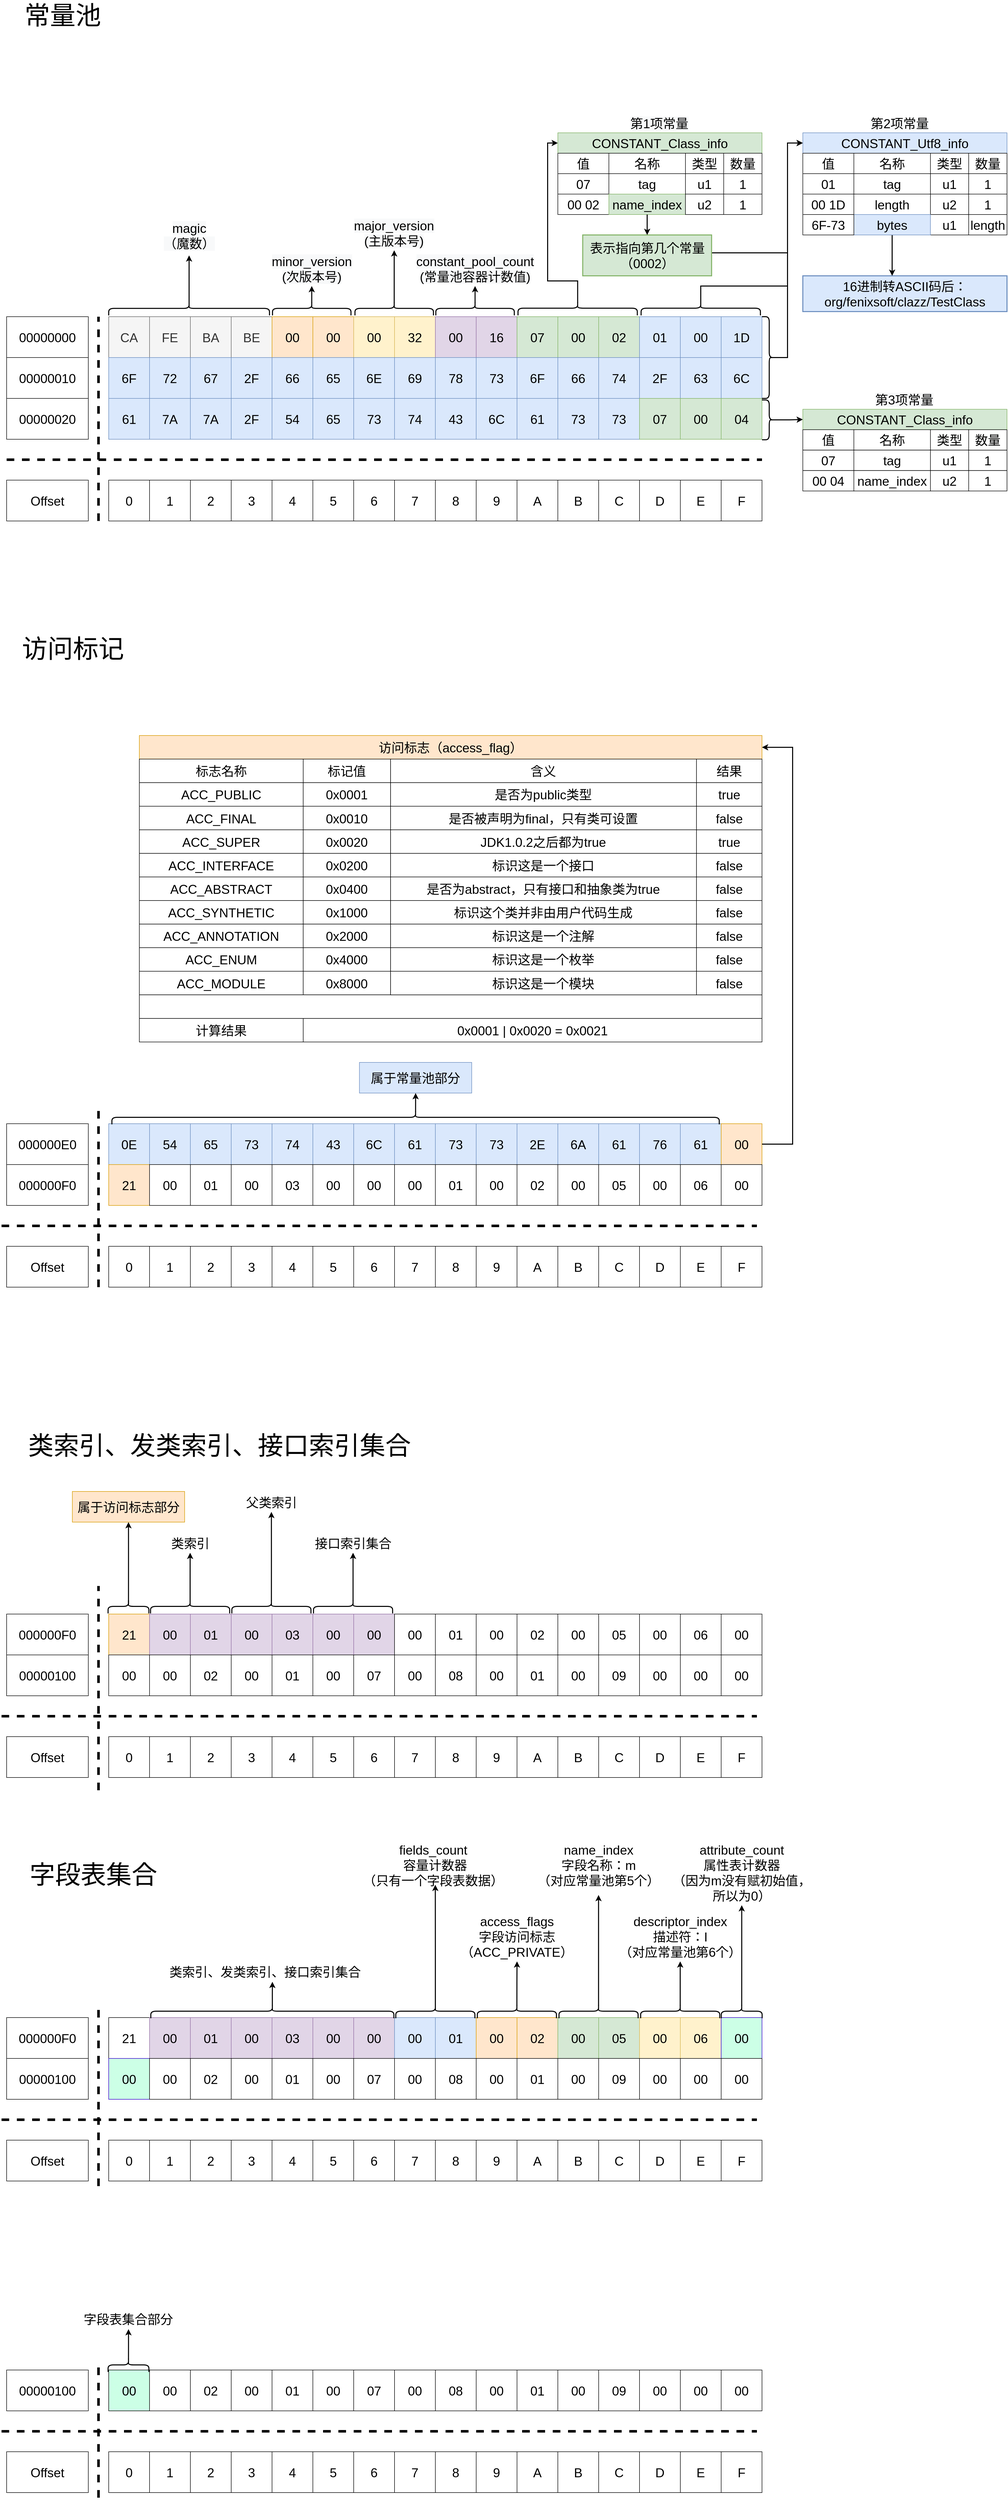 <mxfile version="15.9.4" type="github">
  <diagram id="RAKNBQ7omsVKOhYnc0PZ" name="Page-1">
    <mxGraphModel dx="483" dy="254" grid="1" gridSize="10" guides="1" tooltips="1" connect="1" arrows="1" fold="1" page="1" pageScale="1" pageWidth="1000" pageHeight="1000" math="0" shadow="0">
      <root>
        <mxCell id="0" />
        <mxCell id="1" parent="0" />
        <mxCell id="OlPnQPF0shEglizdXLzO-291" value="" style="group" parent="1" vertex="1" connectable="0">
          <mxGeometry x="30" y="420" width="1960" height="720" as="geometry" />
        </mxCell>
        <mxCell id="xgkoWGdpwm-Y7MraHjju-1" value="CA" style="whiteSpace=wrap;html=1;aspect=fixed;fontSize=25;fillColor=#f5f5f5;fontColor=#333333;strokeColor=#666666;" parent="OlPnQPF0shEglizdXLzO-291" vertex="1">
          <mxGeometry x="200" y="320" width="80" height="80" as="geometry" />
        </mxCell>
        <mxCell id="xgkoWGdpwm-Y7MraHjju-2" value="FE" style="whiteSpace=wrap;html=1;aspect=fixed;fontSize=25;fillColor=#f5f5f5;fontColor=#333333;strokeColor=#666666;" parent="OlPnQPF0shEglizdXLzO-291" vertex="1">
          <mxGeometry x="280" y="320" width="80" height="80" as="geometry" />
        </mxCell>
        <mxCell id="xgkoWGdpwm-Y7MraHjju-3" value="BA" style="whiteSpace=wrap;html=1;aspect=fixed;fontSize=25;fillColor=#f5f5f5;fontColor=#333333;strokeColor=#666666;" parent="OlPnQPF0shEglizdXLzO-291" vertex="1">
          <mxGeometry x="360" y="320" width="80" height="80" as="geometry" />
        </mxCell>
        <mxCell id="xgkoWGdpwm-Y7MraHjju-4" value="BE" style="whiteSpace=wrap;html=1;aspect=fixed;fontSize=25;fillColor=#f5f5f5;fontColor=#333333;strokeColor=#666666;" parent="OlPnQPF0shEglizdXLzO-291" vertex="1">
          <mxGeometry x="440" y="320" width="80" height="80" as="geometry" />
        </mxCell>
        <mxCell id="xgkoWGdpwm-Y7MraHjju-5" value="00" style="whiteSpace=wrap;html=1;aspect=fixed;fontSize=25;fillColor=#ffe6cc;strokeColor=#d79b00;" parent="OlPnQPF0shEglizdXLzO-291" vertex="1">
          <mxGeometry x="520" y="320" width="80" height="80" as="geometry" />
        </mxCell>
        <mxCell id="xgkoWGdpwm-Y7MraHjju-6" value="00" style="whiteSpace=wrap;html=1;aspect=fixed;fontSize=25;fillColor=#ffe6cc;strokeColor=#d79b00;" parent="OlPnQPF0shEglizdXLzO-291" vertex="1">
          <mxGeometry x="600" y="320" width="80" height="80" as="geometry" />
        </mxCell>
        <mxCell id="xgkoWGdpwm-Y7MraHjju-7" value="00" style="whiteSpace=wrap;html=1;aspect=fixed;fontSize=25;fillColor=#fff2cc;strokeColor=#d6b656;" parent="OlPnQPF0shEglizdXLzO-291" vertex="1">
          <mxGeometry x="680" y="320" width="80" height="80" as="geometry" />
        </mxCell>
        <mxCell id="xgkoWGdpwm-Y7MraHjju-8" value="32" style="whiteSpace=wrap;html=1;aspect=fixed;fontSize=25;fillColor=#fff2cc;strokeColor=#d6b656;" parent="OlPnQPF0shEglizdXLzO-291" vertex="1">
          <mxGeometry x="760" y="320" width="80" height="80" as="geometry" />
        </mxCell>
        <mxCell id="xgkoWGdpwm-Y7MraHjju-9" value="00" style="whiteSpace=wrap;html=1;aspect=fixed;fontSize=25;fillColor=#e1d5e7;strokeColor=#9673a6;" parent="OlPnQPF0shEglizdXLzO-291" vertex="1">
          <mxGeometry x="840" y="320" width="80" height="80" as="geometry" />
        </mxCell>
        <mxCell id="xgkoWGdpwm-Y7MraHjju-10" value="16" style="whiteSpace=wrap;html=1;aspect=fixed;fontSize=25;fillColor=#e1d5e7;strokeColor=#9673a6;" parent="OlPnQPF0shEglizdXLzO-291" vertex="1">
          <mxGeometry x="920" y="320" width="80" height="80" as="geometry" />
        </mxCell>
        <mxCell id="xgkoWGdpwm-Y7MraHjju-11" value="07" style="whiteSpace=wrap;html=1;aspect=fixed;fontSize=25;fillColor=#d5e8d4;strokeColor=#82b366;" parent="OlPnQPF0shEglizdXLzO-291" vertex="1">
          <mxGeometry x="1000" y="320" width="80" height="80" as="geometry" />
        </mxCell>
        <mxCell id="xgkoWGdpwm-Y7MraHjju-12" value="00" style="whiteSpace=wrap;html=1;aspect=fixed;fontSize=25;fillColor=#d5e8d4;strokeColor=#82b366;" parent="OlPnQPF0shEglizdXLzO-291" vertex="1">
          <mxGeometry x="1080" y="320" width="80" height="80" as="geometry" />
        </mxCell>
        <mxCell id="xgkoWGdpwm-Y7MraHjju-13" value="6F" style="whiteSpace=wrap;html=1;aspect=fixed;fillColor=#dae8fc;strokeColor=#6c8ebf;fontSize=25;" parent="OlPnQPF0shEglizdXLzO-291" vertex="1">
          <mxGeometry x="200" y="400" width="80" height="80" as="geometry" />
        </mxCell>
        <mxCell id="xgkoWGdpwm-Y7MraHjju-14" value="72" style="whiteSpace=wrap;html=1;aspect=fixed;fillColor=#dae8fc;strokeColor=#6c8ebf;fontSize=25;" parent="OlPnQPF0shEglizdXLzO-291" vertex="1">
          <mxGeometry x="280" y="400" width="80" height="80" as="geometry" />
        </mxCell>
        <mxCell id="xgkoWGdpwm-Y7MraHjju-15" value="67" style="whiteSpace=wrap;html=1;aspect=fixed;fillColor=#dae8fc;strokeColor=#6c8ebf;fontSize=25;" parent="OlPnQPF0shEglizdXLzO-291" vertex="1">
          <mxGeometry x="360" y="400" width="80" height="80" as="geometry" />
        </mxCell>
        <mxCell id="xgkoWGdpwm-Y7MraHjju-16" value="2F" style="whiteSpace=wrap;html=1;aspect=fixed;fillColor=#dae8fc;strokeColor=#6c8ebf;fontSize=25;" parent="OlPnQPF0shEglizdXLzO-291" vertex="1">
          <mxGeometry x="440" y="400" width="80" height="80" as="geometry" />
        </mxCell>
        <mxCell id="xgkoWGdpwm-Y7MraHjju-17" value="66" style="whiteSpace=wrap;html=1;aspect=fixed;fillColor=#dae8fc;strokeColor=#6c8ebf;fontSize=25;" parent="OlPnQPF0shEglizdXLzO-291" vertex="1">
          <mxGeometry x="520" y="400" width="80" height="80" as="geometry" />
        </mxCell>
        <mxCell id="xgkoWGdpwm-Y7MraHjju-18" value="65" style="whiteSpace=wrap;html=1;aspect=fixed;fillColor=#dae8fc;strokeColor=#6c8ebf;fontSize=25;" parent="OlPnQPF0shEglizdXLzO-291" vertex="1">
          <mxGeometry x="600" y="400" width="80" height="80" as="geometry" />
        </mxCell>
        <mxCell id="xgkoWGdpwm-Y7MraHjju-19" value="6E" style="whiteSpace=wrap;html=1;aspect=fixed;fillColor=#dae8fc;strokeColor=#6c8ebf;fontSize=25;" parent="OlPnQPF0shEglizdXLzO-291" vertex="1">
          <mxGeometry x="680" y="400" width="80" height="80" as="geometry" />
        </mxCell>
        <mxCell id="xgkoWGdpwm-Y7MraHjju-20" value="69" style="whiteSpace=wrap;html=1;aspect=fixed;fillColor=#dae8fc;strokeColor=#6c8ebf;fontSize=25;" parent="OlPnQPF0shEglizdXLzO-291" vertex="1">
          <mxGeometry x="760" y="400" width="80" height="80" as="geometry" />
        </mxCell>
        <mxCell id="xgkoWGdpwm-Y7MraHjju-21" value="78" style="whiteSpace=wrap;html=1;aspect=fixed;fillColor=#dae8fc;strokeColor=#6c8ebf;fontSize=25;" parent="OlPnQPF0shEglizdXLzO-291" vertex="1">
          <mxGeometry x="840" y="400" width="80" height="80" as="geometry" />
        </mxCell>
        <mxCell id="xgkoWGdpwm-Y7MraHjju-22" value="73" style="whiteSpace=wrap;html=1;aspect=fixed;fillColor=#dae8fc;strokeColor=#6c8ebf;fontSize=25;" parent="OlPnQPF0shEglizdXLzO-291" vertex="1">
          <mxGeometry x="920" y="400" width="80" height="80" as="geometry" />
        </mxCell>
        <mxCell id="xgkoWGdpwm-Y7MraHjju-23" value="6F" style="whiteSpace=wrap;html=1;aspect=fixed;fillColor=#dae8fc;strokeColor=#6c8ebf;fontSize=25;" parent="OlPnQPF0shEglizdXLzO-291" vertex="1">
          <mxGeometry x="1000" y="400" width="80" height="80" as="geometry" />
        </mxCell>
        <mxCell id="xgkoWGdpwm-Y7MraHjju-24" value="66" style="whiteSpace=wrap;html=1;aspect=fixed;fillColor=#dae8fc;strokeColor=#6c8ebf;fontSize=25;" parent="OlPnQPF0shEglizdXLzO-291" vertex="1">
          <mxGeometry x="1080" y="400" width="80" height="80" as="geometry" />
        </mxCell>
        <mxCell id="xgkoWGdpwm-Y7MraHjju-25" value="61" style="whiteSpace=wrap;html=1;aspect=fixed;fillColor=#dae8fc;strokeColor=#6c8ebf;fontSize=25;" parent="OlPnQPF0shEglizdXLzO-291" vertex="1">
          <mxGeometry x="200" y="480" width="80" height="80" as="geometry" />
        </mxCell>
        <mxCell id="xgkoWGdpwm-Y7MraHjju-26" value="7A" style="whiteSpace=wrap;html=1;aspect=fixed;fillColor=#dae8fc;strokeColor=#6c8ebf;fontSize=25;" parent="OlPnQPF0shEglizdXLzO-291" vertex="1">
          <mxGeometry x="280" y="480" width="80" height="80" as="geometry" />
        </mxCell>
        <mxCell id="xgkoWGdpwm-Y7MraHjju-27" value="7A" style="whiteSpace=wrap;html=1;aspect=fixed;fillColor=#dae8fc;strokeColor=#6c8ebf;fontSize=25;" parent="OlPnQPF0shEglizdXLzO-291" vertex="1">
          <mxGeometry x="360" y="480" width="80" height="80" as="geometry" />
        </mxCell>
        <mxCell id="xgkoWGdpwm-Y7MraHjju-28" value="2F" style="whiteSpace=wrap;html=1;aspect=fixed;fillColor=#dae8fc;strokeColor=#6c8ebf;fontSize=25;" parent="OlPnQPF0shEglizdXLzO-291" vertex="1">
          <mxGeometry x="440" y="480" width="80" height="80" as="geometry" />
        </mxCell>
        <mxCell id="xgkoWGdpwm-Y7MraHjju-29" value="54" style="whiteSpace=wrap;html=1;aspect=fixed;fillColor=#dae8fc;strokeColor=#6c8ebf;fontSize=25;" parent="OlPnQPF0shEglizdXLzO-291" vertex="1">
          <mxGeometry x="520" y="480" width="80" height="80" as="geometry" />
        </mxCell>
        <mxCell id="xgkoWGdpwm-Y7MraHjju-30" value="65" style="whiteSpace=wrap;html=1;aspect=fixed;fillColor=#dae8fc;strokeColor=#6c8ebf;fontSize=25;" parent="OlPnQPF0shEglizdXLzO-291" vertex="1">
          <mxGeometry x="600" y="480" width="80" height="80" as="geometry" />
        </mxCell>
        <mxCell id="xgkoWGdpwm-Y7MraHjju-31" value="73" style="whiteSpace=wrap;html=1;aspect=fixed;fillColor=#dae8fc;strokeColor=#6c8ebf;fontSize=25;" parent="OlPnQPF0shEglizdXLzO-291" vertex="1">
          <mxGeometry x="680" y="480" width="80" height="80" as="geometry" />
        </mxCell>
        <mxCell id="xgkoWGdpwm-Y7MraHjju-32" value="74" style="whiteSpace=wrap;html=1;aspect=fixed;fillColor=#dae8fc;strokeColor=#6c8ebf;fontSize=25;" parent="OlPnQPF0shEglizdXLzO-291" vertex="1">
          <mxGeometry x="760" y="480" width="80" height="80" as="geometry" />
        </mxCell>
        <mxCell id="xgkoWGdpwm-Y7MraHjju-33" value="43" style="whiteSpace=wrap;html=1;aspect=fixed;fillColor=#dae8fc;strokeColor=#6c8ebf;fontSize=25;" parent="OlPnQPF0shEglizdXLzO-291" vertex="1">
          <mxGeometry x="840" y="480" width="80" height="80" as="geometry" />
        </mxCell>
        <mxCell id="xgkoWGdpwm-Y7MraHjju-34" value="6C" style="whiteSpace=wrap;html=1;aspect=fixed;fillColor=#dae8fc;strokeColor=#6c8ebf;fontSize=25;" parent="OlPnQPF0shEglizdXLzO-291" vertex="1">
          <mxGeometry x="920" y="480" width="80" height="80" as="geometry" />
        </mxCell>
        <mxCell id="xgkoWGdpwm-Y7MraHjju-35" value="61" style="whiteSpace=wrap;html=1;aspect=fixed;fillColor=#dae8fc;strokeColor=#6c8ebf;fontSize=25;" parent="OlPnQPF0shEglizdXLzO-291" vertex="1">
          <mxGeometry x="1000" y="480" width="80" height="80" as="geometry" />
        </mxCell>
        <mxCell id="xgkoWGdpwm-Y7MraHjju-36" value="73" style="whiteSpace=wrap;html=1;aspect=fixed;fillColor=#dae8fc;strokeColor=#6c8ebf;fontSize=25;" parent="OlPnQPF0shEglizdXLzO-291" vertex="1">
          <mxGeometry x="1080" y="480" width="80" height="80" as="geometry" />
        </mxCell>
        <mxCell id="xgkoWGdpwm-Y7MraHjju-49" value="02" style="whiteSpace=wrap;html=1;aspect=fixed;fontSize=25;fillColor=#d5e8d4;strokeColor=#82b366;" parent="OlPnQPF0shEglizdXLzO-291" vertex="1">
          <mxGeometry x="1160" y="320" width="80" height="80" as="geometry" />
        </mxCell>
        <mxCell id="xgkoWGdpwm-Y7MraHjju-50" value="01" style="whiteSpace=wrap;html=1;aspect=fixed;fontSize=25;fillColor=#dae8fc;strokeColor=#6c8ebf;" parent="OlPnQPF0shEglizdXLzO-291" vertex="1">
          <mxGeometry x="1240" y="320" width="80" height="80" as="geometry" />
        </mxCell>
        <mxCell id="xgkoWGdpwm-Y7MraHjju-51" value="00" style="whiteSpace=wrap;html=1;aspect=fixed;fontSize=25;fillColor=#dae8fc;strokeColor=#6c8ebf;" parent="OlPnQPF0shEglizdXLzO-291" vertex="1">
          <mxGeometry x="1320" y="320" width="80" height="80" as="geometry" />
        </mxCell>
        <mxCell id="xgkoWGdpwm-Y7MraHjju-52" value="1D" style="whiteSpace=wrap;html=1;aspect=fixed;fontSize=25;fillColor=#dae8fc;strokeColor=#6c8ebf;" parent="OlPnQPF0shEglizdXLzO-291" vertex="1">
          <mxGeometry x="1400" y="320" width="80" height="80" as="geometry" />
        </mxCell>
        <mxCell id="xgkoWGdpwm-Y7MraHjju-53" value="74" style="whiteSpace=wrap;html=1;aspect=fixed;fillColor=#dae8fc;strokeColor=#6c8ebf;fontSize=25;" parent="OlPnQPF0shEglizdXLzO-291" vertex="1">
          <mxGeometry x="1160" y="400" width="80" height="80" as="geometry" />
        </mxCell>
        <mxCell id="xgkoWGdpwm-Y7MraHjju-54" value="2F" style="whiteSpace=wrap;html=1;aspect=fixed;fillColor=#dae8fc;strokeColor=#6c8ebf;fontSize=25;" parent="OlPnQPF0shEglizdXLzO-291" vertex="1">
          <mxGeometry x="1240" y="400" width="80" height="80" as="geometry" />
        </mxCell>
        <mxCell id="xgkoWGdpwm-Y7MraHjju-55" value="63" style="whiteSpace=wrap;html=1;aspect=fixed;fillColor=#dae8fc;strokeColor=#6c8ebf;fontSize=25;" parent="OlPnQPF0shEglizdXLzO-291" vertex="1">
          <mxGeometry x="1320" y="400" width="80" height="80" as="geometry" />
        </mxCell>
        <mxCell id="xgkoWGdpwm-Y7MraHjju-56" value="6C" style="whiteSpace=wrap;html=1;aspect=fixed;fillColor=#dae8fc;strokeColor=#6c8ebf;fontSize=25;" parent="OlPnQPF0shEglizdXLzO-291" vertex="1">
          <mxGeometry x="1400" y="400" width="80" height="80" as="geometry" />
        </mxCell>
        <mxCell id="xgkoWGdpwm-Y7MraHjju-57" value="73" style="whiteSpace=wrap;html=1;aspect=fixed;fillColor=#dae8fc;strokeColor=#6c8ebf;fontSize=25;" parent="OlPnQPF0shEglizdXLzO-291" vertex="1">
          <mxGeometry x="1160" y="480" width="80" height="80" as="geometry" />
        </mxCell>
        <mxCell id="xgkoWGdpwm-Y7MraHjju-58" value="07" style="whiteSpace=wrap;html=1;aspect=fixed;fontSize=25;fillColor=#d5e8d4;strokeColor=#82b366;" parent="OlPnQPF0shEglizdXLzO-291" vertex="1">
          <mxGeometry x="1240" y="480" width="80" height="80" as="geometry" />
        </mxCell>
        <mxCell id="xgkoWGdpwm-Y7MraHjju-59" value="00" style="whiteSpace=wrap;html=1;aspect=fixed;fontSize=25;fillColor=#d5e8d4;strokeColor=#82b366;" parent="OlPnQPF0shEglizdXLzO-291" vertex="1">
          <mxGeometry x="1320" y="480" width="80" height="80" as="geometry" />
        </mxCell>
        <mxCell id="xgkoWGdpwm-Y7MraHjju-60" value="04" style="whiteSpace=wrap;html=1;aspect=fixed;fontSize=25;fillColor=#d5e8d4;strokeColor=#82b366;" parent="OlPnQPF0shEglizdXLzO-291" vertex="1">
          <mxGeometry x="1400" y="480" width="80" height="80" as="geometry" />
        </mxCell>
        <mxCell id="OlPnQPF0shEglizdXLzO-1" value="" style="shape=curlyBracket;whiteSpace=wrap;html=1;rounded=1;flipH=1;rotation=-90;strokeWidth=2;" parent="OlPnQPF0shEglizdXLzO-291" vertex="1">
          <mxGeometry x="343.75" y="146.25" width="27.5" height="315" as="geometry" />
        </mxCell>
        <mxCell id="OlPnQPF0shEglizdXLzO-5" value="" style="shape=curlyBracket;whiteSpace=wrap;html=1;rounded=1;flipH=1;rotation=-90;strokeWidth=2;" parent="OlPnQPF0shEglizdXLzO-291" vertex="1">
          <mxGeometry x="584.06" y="226.88" width="27.5" height="153.75" as="geometry" />
        </mxCell>
        <mxCell id="OlPnQPF0shEglizdXLzO-12" value="&lt;font style=&quot;font-size: 25px&quot;&gt;&lt;span style=&quot;color: rgb(0 , 0 , 0) ; font-family: &amp;#34;helvetica&amp;#34; ; font-style: normal ; font-weight: 400 ; letter-spacing: normal ; text-indent: 0px ; text-transform: none ; word-spacing: 0px ; background-color: rgb(248 , 249 , 250) ; display: inline ; float: none&quot;&gt;minor_version&lt;/span&gt;&lt;br style=&quot;color: rgb(0 , 0 , 0) ; font-family: &amp;#34;helvetica&amp;#34; ; font-style: normal ; font-weight: 400 ; letter-spacing: normal ; text-indent: 0px ; text-transform: none ; word-spacing: 0px ; background-color: rgb(248 , 249 , 250)&quot;&gt;&lt;span style=&quot;color: rgb(0 , 0 , 0) ; font-family: &amp;#34;helvetica&amp;#34; ; font-style: normal ; font-weight: 400 ; letter-spacing: normal ; text-indent: 0px ; text-transform: none ; word-spacing: 0px ; background-color: rgb(248 , 249 , 250) ; display: inline ; float: none&quot;&gt;(次版本号)&lt;/span&gt;&lt;/font&gt;" style="text;whiteSpace=wrap;html=1;fontSize=20;align=center;" parent="OlPnQPF0shEglizdXLzO-291" vertex="1">
          <mxGeometry x="547.81" y="190" width="100" height="70" as="geometry" />
        </mxCell>
        <mxCell id="OlPnQPF0shEglizdXLzO-13" style="edgeStyle=orthogonalEdgeStyle;rounded=0;orthogonalLoop=1;jettySize=auto;html=1;entryX=0.5;entryY=1;entryDx=0;entryDy=0;fontSize=11;strokeWidth=2;exitX=0.1;exitY=0.5;exitDx=0;exitDy=0;exitPerimeter=0;" parent="OlPnQPF0shEglizdXLzO-291" source="OlPnQPF0shEglizdXLzO-5" target="OlPnQPF0shEglizdXLzO-12" edge="1">
          <mxGeometry relative="1" as="geometry" />
        </mxCell>
        <mxCell id="OlPnQPF0shEglizdXLzO-14" value="&lt;font style=&quot;font-size: 25px&quot;&gt;&lt;span style=&quot;color: rgb(0 , 0 , 0) ; font-family: &amp;#34;helvetica&amp;#34; ; font-style: normal ; font-weight: 400 ; letter-spacing: normal ; text-indent: 0px ; text-transform: none ; word-spacing: 0px ; background-color: rgb(248 , 249 , 250) ; display: inline ; float: none&quot;&gt;magic&lt;/span&gt;&lt;br style=&quot;color: rgb(0 , 0 , 0) ; font-family: &amp;#34;helvetica&amp;#34; ; font-style: normal ; font-weight: 400 ; letter-spacing: normal ; text-indent: 0px ; text-transform: none ; word-spacing: 0px ; background-color: rgb(248 , 249 , 250)&quot;&gt;&lt;span style=&quot;color: rgb(0 , 0 , 0) ; font-family: &amp;#34;helvetica&amp;#34; ; font-style: normal ; font-weight: 400 ; letter-spacing: normal ; text-indent: 0px ; text-transform: none ; word-spacing: 0px ; background-color: rgb(248 , 249 , 250) ; display: inline ; float: none&quot;&gt;（魔数）&lt;/span&gt;&lt;/font&gt;" style="text;whiteSpace=wrap;html=1;fontSize=20;align=center;" parent="OlPnQPF0shEglizdXLzO-291" vertex="1">
          <mxGeometry x="303.75" y="125" width="107.5" height="75" as="geometry" />
        </mxCell>
        <mxCell id="OlPnQPF0shEglizdXLzO-15" value="" style="shape=curlyBracket;whiteSpace=wrap;html=1;rounded=1;flipH=1;rotation=-90;strokeWidth=2;" parent="OlPnQPF0shEglizdXLzO-291" vertex="1">
          <mxGeometry x="745.63" y="226.88" width="27.5" height="153.75" as="geometry" />
        </mxCell>
        <mxCell id="OlPnQPF0shEglizdXLzO-46" style="edgeStyle=orthogonalEdgeStyle;rounded=0;orthogonalLoop=1;jettySize=auto;html=1;fontSize=20;strokeColor=#000000;strokeWidth=2;entryX=0.5;entryY=1;entryDx=0;entryDy=0;exitX=0.26;exitY=0.5;exitDx=0;exitDy=0;exitPerimeter=0;" parent="OlPnQPF0shEglizdXLzO-291" source="OlPnQPF0shEglizdXLzO-1" target="OlPnQPF0shEglizdXLzO-14" edge="1">
          <mxGeometry relative="1" as="geometry">
            <mxPoint x="440" y="220" as="targetPoint" />
          </mxGeometry>
        </mxCell>
        <mxCell id="OlPnQPF0shEglizdXLzO-16" value="&lt;span style=&quot;color: rgb(0, 0, 0); font-family: helvetica; font-size: 25px; font-style: normal; font-weight: 400; letter-spacing: normal; text-indent: 0px; text-transform: none; word-spacing: 0px; background-color: rgb(248, 249, 250); display: inline; float: none;&quot;&gt;major_version&lt;/span&gt;&lt;br style=&quot;color: rgb(0, 0, 0); font-family: helvetica; font-size: 25px; font-style: normal; font-weight: 400; letter-spacing: normal; text-indent: 0px; text-transform: none; word-spacing: 0px; background-color: rgb(248, 249, 250);&quot;&gt;&lt;span style=&quot;color: rgb(0, 0, 0); font-family: helvetica; font-size: 25px; font-style: normal; font-weight: 400; letter-spacing: normal; text-indent: 0px; text-transform: none; word-spacing: 0px; background-color: rgb(248, 249, 250); display: inline; float: none;&quot;&gt;(主版本号)&lt;/span&gt;" style="text;whiteSpace=wrap;html=1;fontSize=25;align=center;" parent="OlPnQPF0shEglizdXLzO-291" vertex="1">
          <mxGeometry x="709.38" y="120" width="100" height="70" as="geometry" />
        </mxCell>
        <mxCell id="OlPnQPF0shEglizdXLzO-18" value="" style="shape=curlyBracket;whiteSpace=wrap;html=1;rounded=1;flipH=1;rotation=-90;strokeWidth=2;" parent="OlPnQPF0shEglizdXLzO-291" vertex="1">
          <mxGeometry x="904.06" y="226.88" width="27.5" height="153.75" as="geometry" />
        </mxCell>
        <mxCell id="OlPnQPF0shEglizdXLzO-17" style="edgeStyle=orthogonalEdgeStyle;rounded=0;orthogonalLoop=1;jettySize=auto;html=1;entryX=0.5;entryY=1;entryDx=0;entryDy=0;fontSize=11;strokeWidth=2;exitX=0.1;exitY=0.5;exitDx=0;exitDy=0;exitPerimeter=0;" parent="OlPnQPF0shEglizdXLzO-291" source="OlPnQPF0shEglizdXLzO-15" target="OlPnQPF0shEglizdXLzO-16" edge="1">
          <mxGeometry relative="1" as="geometry" />
        </mxCell>
        <mxCell id="OlPnQPF0shEglizdXLzO-19" value="&lt;font style=&quot;font-size: 25px&quot;&gt;&lt;span style=&quot;color: rgb(0 , 0 , 0) ; font-family: &amp;#34;helvetica&amp;#34; ; font-style: normal ; font-weight: 400 ; letter-spacing: normal ; text-indent: 0px ; text-transform: none ; word-spacing: 0px ; background-color: rgb(248 , 249 , 250) ; display: inline ; float: none&quot;&gt;constant_pool_count&lt;/span&gt;&lt;br style=&quot;color: rgb(0 , 0 , 0) ; font-family: &amp;#34;helvetica&amp;#34; ; font-style: normal ; font-weight: 400 ; letter-spacing: normal ; text-indent: 0px ; text-transform: none ; word-spacing: 0px ; background-color: rgb(248 , 249 , 250)&quot;&gt;&lt;span style=&quot;color: rgb(0 , 0 , 0) ; font-family: &amp;#34;helvetica&amp;#34; ; font-style: normal ; font-weight: 400 ; letter-spacing: normal ; text-indent: 0px ; text-transform: none ; word-spacing: 0px ; background-color: rgb(248 , 249 , 250) ; display: inline ; float: none&quot;&gt;(常量池容器计数值)&lt;/span&gt;&lt;/font&gt;" style="text;whiteSpace=wrap;html=1;fontSize=20;align=center;" parent="OlPnQPF0shEglizdXLzO-291" vertex="1">
          <mxGeometry x="867.81" y="190" width="100" height="70" as="geometry" />
        </mxCell>
        <mxCell id="OlPnQPF0shEglizdXLzO-24" value="" style="shape=curlyBracket;whiteSpace=wrap;html=1;rounded=1;flipH=1;rotation=-90;size=0.484;strokeWidth=2;" parent="OlPnQPF0shEglizdXLzO-291" vertex="1">
          <mxGeometry x="1105.07" y="186.87" width="27.5" height="233.77" as="geometry" />
        </mxCell>
        <mxCell id="OlPnQPF0shEglizdXLzO-23" style="edgeStyle=orthogonalEdgeStyle;rounded=0;orthogonalLoop=1;jettySize=auto;html=1;entryX=0.5;entryY=1;entryDx=0;entryDy=0;fontSize=11;strokeWidth=2;exitX=0.1;exitY=0.5;exitDx=0;exitDy=0;exitPerimeter=0;" parent="OlPnQPF0shEglizdXLzO-291" source="OlPnQPF0shEglizdXLzO-18" target="OlPnQPF0shEglizdXLzO-19" edge="1">
          <mxGeometry relative="1" as="geometry" />
        </mxCell>
        <mxCell id="OlPnQPF0shEglizdXLzO-26" style="edgeStyle=orthogonalEdgeStyle;rounded=0;orthogonalLoop=1;jettySize=auto;html=1;exitX=0.5;exitY=1;exitDx=0;exitDy=0;fontSize=25;fillColor=#dae8fc;strokeColor=#6c8ebf;" parent="OlPnQPF0shEglizdXLzO-291" source="xgkoWGdpwm-Y7MraHjju-9" target="xgkoWGdpwm-Y7MraHjju-9" edge="1">
          <mxGeometry relative="1" as="geometry" />
        </mxCell>
        <mxCell id="OlPnQPF0shEglizdXLzO-175" value="" style="shape=curlyBracket;whiteSpace=wrap;html=1;rounded=1;flipH=1;rotation=-90;size=0.484;strokeWidth=2;" parent="OlPnQPF0shEglizdXLzO-291" vertex="1">
          <mxGeometry x="1346.25" y="186.87" width="27.5" height="233.77" as="geometry" />
        </mxCell>
        <mxCell id="OlPnQPF0shEglizdXLzO-252" value="" style="shape=curlyBracket;whiteSpace=wrap;html=1;rounded=1;flipH=1;rotation=0;size=0.484;strokeWidth=2;" parent="OlPnQPF0shEglizdXLzO-291" vertex="1">
          <mxGeometry x="1480" y="320" width="27.5" height="160" as="geometry" />
        </mxCell>
        <mxCell id="OlPnQPF0shEglizdXLzO-254" value="&lt;span style=&quot;font-size: 25px&quot;&gt;16进制转ASCII码后：&lt;/span&gt;&lt;br style=&quot;font-size: 25px&quot;&gt;&lt;span style=&quot;font-size: 25px ; font-family: &amp;#34;helvetica&amp;#34;&quot;&gt;org/fenixsoft/clazz/TestClass&lt;/span&gt;" style="rounded=0;whiteSpace=wrap;html=1;labelBackgroundColor=none;labelBorderColor=none;fontSize=20;strokeColor=#6c8ebf;strokeWidth=2;fillColor=#dae8fc;" parent="OlPnQPF0shEglizdXLzO-291" vertex="1">
          <mxGeometry x="1560" y="240" width="400" height="70" as="geometry" />
        </mxCell>
        <mxCell id="OlPnQPF0shEglizdXLzO-256" value="" style="group" parent="OlPnQPF0shEglizdXLzO-291" vertex="1" connectable="0">
          <mxGeometry x="200" y="640" width="1280" height="80" as="geometry" />
        </mxCell>
        <mxCell id="OlPnQPF0shEglizdXLzO-47" value="0" style="whiteSpace=wrap;html=1;aspect=fixed;fontSize=25;" parent="OlPnQPF0shEglizdXLzO-256" vertex="1">
          <mxGeometry width="80" height="80" as="geometry" />
        </mxCell>
        <mxCell id="OlPnQPF0shEglizdXLzO-48" value="1" style="whiteSpace=wrap;html=1;aspect=fixed;fontSize=25;" parent="OlPnQPF0shEglizdXLzO-256" vertex="1">
          <mxGeometry x="80" width="80" height="80" as="geometry" />
        </mxCell>
        <mxCell id="OlPnQPF0shEglizdXLzO-49" value="2" style="whiteSpace=wrap;html=1;aspect=fixed;fontSize=25;" parent="OlPnQPF0shEglizdXLzO-256" vertex="1">
          <mxGeometry x="160" width="80" height="80" as="geometry" />
        </mxCell>
        <mxCell id="OlPnQPF0shEglizdXLzO-50" value="3" style="whiteSpace=wrap;html=1;aspect=fixed;fontSize=25;" parent="OlPnQPF0shEglizdXLzO-256" vertex="1">
          <mxGeometry x="240" width="80" height="80" as="geometry" />
        </mxCell>
        <mxCell id="OlPnQPF0shEglizdXLzO-51" value="4" style="whiteSpace=wrap;html=1;aspect=fixed;fontSize=25;" parent="OlPnQPF0shEglizdXLzO-256" vertex="1">
          <mxGeometry x="320" width="80" height="80" as="geometry" />
        </mxCell>
        <mxCell id="OlPnQPF0shEglizdXLzO-52" value="5" style="whiteSpace=wrap;html=1;aspect=fixed;fontSize=25;" parent="OlPnQPF0shEglizdXLzO-256" vertex="1">
          <mxGeometry x="400" width="80" height="80" as="geometry" />
        </mxCell>
        <mxCell id="OlPnQPF0shEglizdXLzO-53" value="6" style="whiteSpace=wrap;html=1;aspect=fixed;fontSize=25;" parent="OlPnQPF0shEglizdXLzO-256" vertex="1">
          <mxGeometry x="480" width="80" height="80" as="geometry" />
        </mxCell>
        <mxCell id="OlPnQPF0shEglizdXLzO-54" value="7" style="whiteSpace=wrap;html=1;aspect=fixed;fontSize=25;" parent="OlPnQPF0shEglizdXLzO-256" vertex="1">
          <mxGeometry x="560" width="80" height="80" as="geometry" />
        </mxCell>
        <mxCell id="OlPnQPF0shEglizdXLzO-55" value="8" style="whiteSpace=wrap;html=1;aspect=fixed;fontSize=25;" parent="OlPnQPF0shEglizdXLzO-256" vertex="1">
          <mxGeometry x="640" width="80" height="80" as="geometry" />
        </mxCell>
        <mxCell id="OlPnQPF0shEglizdXLzO-56" value="9" style="whiteSpace=wrap;html=1;aspect=fixed;fontSize=25;" parent="OlPnQPF0shEglizdXLzO-256" vertex="1">
          <mxGeometry x="720" width="80" height="80" as="geometry" />
        </mxCell>
        <mxCell id="OlPnQPF0shEglizdXLzO-57" value="A" style="whiteSpace=wrap;html=1;aspect=fixed;fontSize=25;" parent="OlPnQPF0shEglizdXLzO-256" vertex="1">
          <mxGeometry x="800" width="80" height="80" as="geometry" />
        </mxCell>
        <mxCell id="OlPnQPF0shEglizdXLzO-58" value="B" style="whiteSpace=wrap;html=1;aspect=fixed;fontSize=25;" parent="OlPnQPF0shEglizdXLzO-256" vertex="1">
          <mxGeometry x="880" width="80" height="80" as="geometry" />
        </mxCell>
        <mxCell id="OlPnQPF0shEglizdXLzO-59" value="C" style="whiteSpace=wrap;html=1;aspect=fixed;fontSize=25;" parent="OlPnQPF0shEglizdXLzO-256" vertex="1">
          <mxGeometry x="960" width="80" height="80" as="geometry" />
        </mxCell>
        <mxCell id="OlPnQPF0shEglizdXLzO-60" value="D" style="whiteSpace=wrap;html=1;aspect=fixed;fontSize=25;" parent="OlPnQPF0shEglizdXLzO-256" vertex="1">
          <mxGeometry x="1040" width="80" height="80" as="geometry" />
        </mxCell>
        <mxCell id="OlPnQPF0shEglizdXLzO-61" value="E" style="whiteSpace=wrap;html=1;aspect=fixed;fontSize=25;" parent="OlPnQPF0shEglizdXLzO-256" vertex="1">
          <mxGeometry x="1120" width="80" height="80" as="geometry" />
        </mxCell>
        <mxCell id="OlPnQPF0shEglizdXLzO-62" value="F" style="whiteSpace=wrap;html=1;aspect=fixed;fontSize=25;" parent="OlPnQPF0shEglizdXLzO-256" vertex="1">
          <mxGeometry x="1200" width="80" height="80" as="geometry" />
        </mxCell>
        <mxCell id="OlPnQPF0shEglizdXLzO-257" value="" style="group" parent="OlPnQPF0shEglizdXLzO-291" vertex="1" connectable="0">
          <mxGeometry y="320" width="160" height="240" as="geometry" />
        </mxCell>
        <mxCell id="xgkoWGdpwm-Y7MraHjju-81" value="00000000" style="rounded=0;whiteSpace=wrap;html=1;fontSize=25;" parent="OlPnQPF0shEglizdXLzO-257" vertex="1">
          <mxGeometry width="160" height="80" as="geometry" />
        </mxCell>
        <mxCell id="xgkoWGdpwm-Y7MraHjju-82" value="00000010" style="rounded=0;whiteSpace=wrap;html=1;fontSize=25;" parent="OlPnQPF0shEglizdXLzO-257" vertex="1">
          <mxGeometry y="80" width="160" height="80" as="geometry" />
        </mxCell>
        <mxCell id="xgkoWGdpwm-Y7MraHjju-83" value="00000020" style="rounded=0;whiteSpace=wrap;html=1;fontSize=25;" parent="OlPnQPF0shEglizdXLzO-257" vertex="1">
          <mxGeometry y="160" width="160" height="80" as="geometry" />
        </mxCell>
        <mxCell id="OlPnQPF0shEglizdXLzO-258" value="Offset" style="rounded=0;whiteSpace=wrap;html=1;fontSize=25;" parent="OlPnQPF0shEglizdXLzO-291" vertex="1">
          <mxGeometry y="640" width="160" height="80" as="geometry" />
        </mxCell>
        <mxCell id="OlPnQPF0shEglizdXLzO-259" value="" style="shape=curlyBracket;whiteSpace=wrap;html=1;rounded=1;flipH=1;rotation=0;size=0.484;strokeWidth=2;" parent="OlPnQPF0shEglizdXLzO-291" vertex="1">
          <mxGeometry x="1480" y="483" width="27.5" height="78" as="geometry" />
        </mxCell>
        <mxCell id="OlPnQPF0shEglizdXLzO-261" value="" style="endArrow=none;dashed=1;html=1;rounded=0;fontSize=20;strokeColor=#000000;strokeWidth=5;" parent="OlPnQPF0shEglizdXLzO-291" edge="1">
          <mxGeometry width="50" height="50" relative="1" as="geometry">
            <mxPoint y="600" as="sourcePoint" />
            <mxPoint x="1480" y="600" as="targetPoint" />
          </mxGeometry>
        </mxCell>
        <mxCell id="OlPnQPF0shEglizdXLzO-262" value="" style="endArrow=none;dashed=1;html=1;rounded=0;fontSize=20;strokeColor=#000000;strokeWidth=5;" parent="OlPnQPF0shEglizdXLzO-291" edge="1">
          <mxGeometry width="50" height="50" relative="1" as="geometry">
            <mxPoint x="180" y="720" as="sourcePoint" />
            <mxPoint x="180" y="320" as="targetPoint" />
          </mxGeometry>
        </mxCell>
        <mxCell id="OlPnQPF0shEglizdXLzO-266" style="edgeStyle=orthogonalEdgeStyle;rounded=0;orthogonalLoop=1;jettySize=auto;html=1;fontSize=25;strokeColor=#000000;strokeWidth=2;entryX=0;entryY=0.5;entryDx=0;entryDy=0;exitX=0.1;exitY=0.5;exitDx=0;exitDy=0;exitPerimeter=0;" parent="OlPnQPF0shEglizdXLzO-291" source="OlPnQPF0shEglizdXLzO-24" target="OlPnQPF0shEglizdXLzO-115" edge="1">
          <mxGeometry relative="1" as="geometry">
            <Array as="points">
              <mxPoint x="1119" y="250" />
              <mxPoint x="1060" y="250" />
              <mxPoint x="1060" y="-20" />
            </Array>
          </mxGeometry>
        </mxCell>
        <mxCell id="OlPnQPF0shEglizdXLzO-260" value="" style="edgeStyle=orthogonalEdgeStyle;rounded=0;orthogonalLoop=1;jettySize=auto;html=1;fontSize=20;strokeColor=#000000;strokeWidth=2;exitX=0.1;exitY=0.5;exitDx=0;exitDy=0;exitPerimeter=0;" parent="OlPnQPF0shEglizdXLzO-291" source="OlPnQPF0shEglizdXLzO-259" target="OlPnQPF0shEglizdXLzO-270" edge="1">
          <mxGeometry relative="1" as="geometry">
            <mxPoint x="1600" y="522.5" as="targetPoint" />
          </mxGeometry>
        </mxCell>
        <mxCell id="OlPnQPF0shEglizdXLzO-286" style="edgeStyle=orthogonalEdgeStyle;rounded=0;orthogonalLoop=1;jettySize=auto;html=1;entryX=0;entryY=0.5;entryDx=0;entryDy=0;fontSize=25;strokeColor=#000000;strokeWidth=2;exitX=0.1;exitY=0.5;exitDx=0;exitDy=0;exitPerimeter=0;" parent="OlPnQPF0shEglizdXLzO-291" source="OlPnQPF0shEglizdXLzO-175" target="OlPnQPF0shEglizdXLzO-164" edge="1">
          <mxGeometry relative="1" as="geometry">
            <Array as="points">
              <mxPoint x="1360" y="260" />
              <mxPoint x="1530" y="260" />
              <mxPoint x="1530" y="-20" />
            </Array>
          </mxGeometry>
        </mxCell>
        <mxCell id="OlPnQPF0shEglizdXLzO-285" style="edgeStyle=orthogonalEdgeStyle;rounded=0;orthogonalLoop=1;jettySize=auto;html=1;entryX=0;entryY=0.5;entryDx=0;entryDy=0;fontSize=25;strokeColor=#000000;strokeWidth=2;exitX=0.1;exitY=0.5;exitDx=0;exitDy=0;exitPerimeter=0;" parent="OlPnQPF0shEglizdXLzO-291" source="OlPnQPF0shEglizdXLzO-252" target="OlPnQPF0shEglizdXLzO-164" edge="1">
          <mxGeometry relative="1" as="geometry">
            <Array as="points">
              <mxPoint x="1530" y="400" />
              <mxPoint x="1530" y="-20" />
            </Array>
          </mxGeometry>
        </mxCell>
        <mxCell id="OlPnQPF0shEglizdXLzO-290" style="edgeStyle=orthogonalEdgeStyle;rounded=0;orthogonalLoop=1;jettySize=auto;html=1;fontSize=25;strokeColor=#000000;strokeWidth=2;" parent="OlPnQPF0shEglizdXLzO-291" source="OlPnQPF0shEglizdXLzO-177" target="OlPnQPF0shEglizdXLzO-254" edge="1">
          <mxGeometry relative="1" as="geometry">
            <Array as="points">
              <mxPoint x="1740" y="260" />
              <mxPoint x="1740" y="260" />
            </Array>
          </mxGeometry>
        </mxCell>
        <mxCell id="OlPnQPF0shEglizdXLzO-265" value="" style="group" parent="OlPnQPF0shEglizdXLzO-291" vertex="1" connectable="0">
          <mxGeometry x="1080" y="-80" width="400" height="200" as="geometry" />
        </mxCell>
        <mxCell id="OlPnQPF0shEglizdXLzO-136" value="" style="group;fontSize=25;" parent="OlPnQPF0shEglizdXLzO-265" vertex="1" connectable="0">
          <mxGeometry y="40" width="400" height="160" as="geometry" />
        </mxCell>
        <mxCell id="OlPnQPF0shEglizdXLzO-190" value="" style="group;fontSize=25;" parent="OlPnQPF0shEglizdXLzO-136" vertex="1" connectable="0">
          <mxGeometry width="400" height="160" as="geometry" />
        </mxCell>
        <mxCell id="OlPnQPF0shEglizdXLzO-115" value="&lt;span style=&quot;font-family: helvetica; font-size: 25px;&quot;&gt;CONSTANT_Class_info&lt;/span&gt;" style="rounded=0;whiteSpace=wrap;html=1;labelBackgroundColor=none;labelBorderColor=none;fontSize=25;strokeWidth=1;fillColor=#d5e8d4;strokeColor=#82b366;" parent="OlPnQPF0shEglizdXLzO-190" vertex="1">
          <mxGeometry width="400" height="40" as="geometry" />
        </mxCell>
        <mxCell id="OlPnQPF0shEglizdXLzO-116" value="类型" style="rounded=0;whiteSpace=wrap;html=1;labelBackgroundColor=none;labelBorderColor=none;fontSize=25;strokeWidth=1;" parent="OlPnQPF0shEglizdXLzO-190" vertex="1">
          <mxGeometry x="250.0" y="40" width="75" height="40" as="geometry" />
        </mxCell>
        <mxCell id="OlPnQPF0shEglizdXLzO-117" value="名称" style="rounded=0;whiteSpace=wrap;html=1;labelBackgroundColor=none;labelBorderColor=none;fontSize=25;strokeWidth=1;" parent="OlPnQPF0shEglizdXLzO-190" vertex="1">
          <mxGeometry x="100" y="40" width="150" height="40" as="geometry" />
        </mxCell>
        <mxCell id="OlPnQPF0shEglizdXLzO-120" value="值" style="rounded=0;whiteSpace=wrap;html=1;labelBackgroundColor=none;labelBorderColor=none;fontSize=25;strokeWidth=1;" parent="OlPnQPF0shEglizdXLzO-190" vertex="1">
          <mxGeometry y="40" width="100" height="40" as="geometry" />
        </mxCell>
        <mxCell id="OlPnQPF0shEglizdXLzO-130" value="07" style="rounded=0;whiteSpace=wrap;html=1;labelBackgroundColor=none;labelBorderColor=none;fontSize=25;strokeWidth=1;" parent="OlPnQPF0shEglizdXLzO-190" vertex="1">
          <mxGeometry y="80" width="100" height="40" as="geometry" />
        </mxCell>
        <mxCell id="OlPnQPF0shEglizdXLzO-131" value="00 02" style="rounded=0;whiteSpace=wrap;html=1;labelBackgroundColor=none;labelBorderColor=none;fontSize=25;strokeWidth=1;" parent="OlPnQPF0shEglizdXLzO-190" vertex="1">
          <mxGeometry y="120" width="100" height="40" as="geometry" />
        </mxCell>
        <mxCell id="OlPnQPF0shEglizdXLzO-132" value="tag" style="rounded=0;whiteSpace=wrap;html=1;labelBackgroundColor=none;labelBorderColor=none;fontSize=25;strokeWidth=1;" parent="OlPnQPF0shEglizdXLzO-190" vertex="1">
          <mxGeometry x="100" y="80" width="150" height="40" as="geometry" />
        </mxCell>
        <mxCell id="OlPnQPF0shEglizdXLzO-133" value="name_index" style="rounded=0;whiteSpace=wrap;html=1;labelBackgroundColor=none;labelBorderColor=none;fontSize=25;strokeWidth=1;fillColor=#d5e8d4;strokeColor=#82b366;" parent="OlPnQPF0shEglizdXLzO-190" vertex="1">
          <mxGeometry x="100" y="120" width="150" height="40" as="geometry" />
        </mxCell>
        <mxCell id="OlPnQPF0shEglizdXLzO-134" value="u1" style="rounded=0;whiteSpace=wrap;html=1;labelBackgroundColor=none;labelBorderColor=none;fontSize=25;strokeWidth=1;" parent="OlPnQPF0shEglizdXLzO-190" vertex="1">
          <mxGeometry x="250.0" y="80" width="75" height="40" as="geometry" />
        </mxCell>
        <mxCell id="OlPnQPF0shEglizdXLzO-135" value="u2" style="rounded=0;whiteSpace=wrap;html=1;labelBackgroundColor=none;labelBorderColor=none;fontSize=25;strokeWidth=1;" parent="OlPnQPF0shEglizdXLzO-190" vertex="1">
          <mxGeometry x="250.0" y="120" width="75" height="40" as="geometry" />
        </mxCell>
        <mxCell id="OlPnQPF0shEglizdXLzO-180" value="1" style="rounded=0;whiteSpace=wrap;html=1;labelBackgroundColor=none;labelBorderColor=none;fontSize=25;strokeWidth=1;" parent="OlPnQPF0shEglizdXLzO-190" vertex="1">
          <mxGeometry x="325" y="80" width="75" height="40" as="geometry" />
        </mxCell>
        <mxCell id="OlPnQPF0shEglizdXLzO-181" value="1" style="rounded=0;whiteSpace=wrap;html=1;labelBackgroundColor=none;labelBorderColor=none;fontSize=25;strokeWidth=1;" parent="OlPnQPF0shEglizdXLzO-190" vertex="1">
          <mxGeometry x="325" y="120" width="75" height="40" as="geometry" />
        </mxCell>
        <mxCell id="OlPnQPF0shEglizdXLzO-179" value="数量" style="rounded=0;whiteSpace=wrap;html=1;labelBackgroundColor=none;labelBorderColor=none;fontSize=25;strokeWidth=1;" parent="OlPnQPF0shEglizdXLzO-190" vertex="1">
          <mxGeometry x="325" y="40" width="75" height="40" as="geometry" />
        </mxCell>
        <mxCell id="OlPnQPF0shEglizdXLzO-194" value="&lt;span style=&quot;color: rgb(0, 0, 0); font-family: helvetica; font-size: 25px; font-style: normal; font-weight: 400; letter-spacing: normal; text-align: center; text-indent: 0px; text-transform: none; word-spacing: 0px; background-color: rgb(248, 249, 250); display: inline; float: none;&quot;&gt;第1项常量&lt;/span&gt;" style="text;whiteSpace=wrap;html=1;fontSize=25;" parent="OlPnQPF0shEglizdXLzO-265" vertex="1">
          <mxGeometry x="140" width="120" height="40" as="geometry" />
        </mxCell>
        <mxCell id="OlPnQPF0shEglizdXLzO-284" value="" style="group" parent="OlPnQPF0shEglizdXLzO-291" vertex="1" connectable="0">
          <mxGeometry x="1560" y="-80" width="400" height="240" as="geometry" />
        </mxCell>
        <mxCell id="OlPnQPF0shEglizdXLzO-191" value="" style="group;fontSize=25;" parent="OlPnQPF0shEglizdXLzO-284" vertex="1" connectable="0">
          <mxGeometry y="40" width="400" height="200" as="geometry" />
        </mxCell>
        <mxCell id="OlPnQPF0shEglizdXLzO-163" value="" style="group;fontSize=25;" parent="OlPnQPF0shEglizdXLzO-191" vertex="1" connectable="0">
          <mxGeometry width="400" height="200" as="geometry" />
        </mxCell>
        <mxCell id="OlPnQPF0shEglizdXLzO-264" value="" style="group;fontSize=25;" parent="OlPnQPF0shEglizdXLzO-163" vertex="1" connectable="0">
          <mxGeometry width="400" height="200" as="geometry" />
        </mxCell>
        <mxCell id="OlPnQPF0shEglizdXLzO-164" value="&lt;span style=&quot;font-family: helvetica; font-size: 25px;&quot;&gt;CONSTANT_Utf8_info&lt;/span&gt;" style="rounded=0;whiteSpace=wrap;html=1;labelBackgroundColor=none;labelBorderColor=none;fontSize=25;strokeWidth=1;fillColor=#dae8fc;strokeColor=#6c8ebf;" parent="OlPnQPF0shEglizdXLzO-264" vertex="1">
          <mxGeometry width="400" height="40" as="geometry" />
        </mxCell>
        <mxCell id="OlPnQPF0shEglizdXLzO-166" value="名称" style="rounded=0;whiteSpace=wrap;html=1;labelBackgroundColor=none;labelBorderColor=none;fontSize=25;strokeWidth=1;" parent="OlPnQPF0shEglizdXLzO-264" vertex="1">
          <mxGeometry x="100" y="40" width="150" height="40" as="geometry" />
        </mxCell>
        <mxCell id="OlPnQPF0shEglizdXLzO-167" value="值" style="rounded=0;whiteSpace=wrap;html=1;labelBackgroundColor=none;labelBorderColor=none;fontSize=25;strokeWidth=1;" parent="OlPnQPF0shEglizdXLzO-264" vertex="1">
          <mxGeometry y="40" width="100" height="40" as="geometry" />
        </mxCell>
        <mxCell id="OlPnQPF0shEglizdXLzO-168" value="01" style="rounded=0;whiteSpace=wrap;html=1;labelBackgroundColor=none;labelBorderColor=none;fontSize=25;strokeWidth=1;" parent="OlPnQPF0shEglizdXLzO-264" vertex="1">
          <mxGeometry y="80" width="100" height="40" as="geometry" />
        </mxCell>
        <mxCell id="OlPnQPF0shEglizdXLzO-169" value="00 1D" style="rounded=0;whiteSpace=wrap;html=1;labelBackgroundColor=none;labelBorderColor=none;fontSize=25;strokeWidth=1;" parent="OlPnQPF0shEglizdXLzO-264" vertex="1">
          <mxGeometry y="120" width="100" height="40" as="geometry" />
        </mxCell>
        <mxCell id="OlPnQPF0shEglizdXLzO-170" value="tag" style="rounded=0;whiteSpace=wrap;html=1;labelBackgroundColor=none;labelBorderColor=none;fontSize=25;strokeWidth=1;" parent="OlPnQPF0shEglizdXLzO-264" vertex="1">
          <mxGeometry x="100" y="80" width="150" height="40" as="geometry" />
        </mxCell>
        <mxCell id="OlPnQPF0shEglizdXLzO-171" value="length" style="rounded=0;whiteSpace=wrap;html=1;labelBackgroundColor=none;labelBorderColor=none;fontSize=25;strokeWidth=1;" parent="OlPnQPF0shEglizdXLzO-264" vertex="1">
          <mxGeometry x="100" y="120" width="150" height="40" as="geometry" />
        </mxCell>
        <mxCell id="OlPnQPF0shEglizdXLzO-182" value="类型" style="rounded=0;whiteSpace=wrap;html=1;labelBackgroundColor=none;labelBorderColor=none;fontSize=25;strokeWidth=1;" parent="OlPnQPF0shEglizdXLzO-264" vertex="1">
          <mxGeometry x="250.0" y="40" width="75" height="40" as="geometry" />
        </mxCell>
        <mxCell id="OlPnQPF0shEglizdXLzO-183" value="u1" style="rounded=0;whiteSpace=wrap;html=1;labelBackgroundColor=none;labelBorderColor=none;fontSize=25;strokeWidth=1;" parent="OlPnQPF0shEglizdXLzO-264" vertex="1">
          <mxGeometry x="250.0" y="80" width="75" height="40" as="geometry" />
        </mxCell>
        <mxCell id="OlPnQPF0shEglizdXLzO-184" value="u2" style="rounded=0;whiteSpace=wrap;html=1;labelBackgroundColor=none;labelBorderColor=none;fontSize=25;strokeWidth=1;" parent="OlPnQPF0shEglizdXLzO-264" vertex="1">
          <mxGeometry x="250.0" y="120" width="75" height="40" as="geometry" />
        </mxCell>
        <mxCell id="OlPnQPF0shEglizdXLzO-185" value="1" style="rounded=0;whiteSpace=wrap;html=1;labelBackgroundColor=none;labelBorderColor=none;fontSize=25;strokeWidth=1;" parent="OlPnQPF0shEglizdXLzO-264" vertex="1">
          <mxGeometry x="325" y="80" width="75" height="40" as="geometry" />
        </mxCell>
        <mxCell id="OlPnQPF0shEglizdXLzO-186" value="1" style="rounded=0;whiteSpace=wrap;html=1;labelBackgroundColor=none;labelBorderColor=none;fontSize=25;strokeWidth=1;" parent="OlPnQPF0shEglizdXLzO-264" vertex="1">
          <mxGeometry x="325" y="120" width="75" height="40" as="geometry" />
        </mxCell>
        <mxCell id="OlPnQPF0shEglizdXLzO-187" value="数量" style="rounded=0;whiteSpace=wrap;html=1;labelBackgroundColor=none;labelBorderColor=none;fontSize=25;strokeWidth=1;" parent="OlPnQPF0shEglizdXLzO-264" vertex="1">
          <mxGeometry x="325" y="40" width="75" height="40" as="geometry" />
        </mxCell>
        <mxCell id="OlPnQPF0shEglizdXLzO-188" value="u1" style="rounded=0;whiteSpace=wrap;html=1;labelBackgroundColor=none;labelBorderColor=none;fontSize=25;strokeWidth=1;" parent="OlPnQPF0shEglizdXLzO-264" vertex="1">
          <mxGeometry x="250.0" y="160" width="75" height="40" as="geometry" />
        </mxCell>
        <mxCell id="OlPnQPF0shEglizdXLzO-189" value="length" style="rounded=0;whiteSpace=wrap;html=1;labelBackgroundColor=none;labelBorderColor=none;fontSize=25;strokeWidth=1;" parent="OlPnQPF0shEglizdXLzO-264" vertex="1">
          <mxGeometry x="325" y="160" width="75" height="40" as="geometry" />
        </mxCell>
        <mxCell id="OlPnQPF0shEglizdXLzO-177" value="bytes" style="rounded=0;whiteSpace=wrap;html=1;labelBackgroundColor=none;labelBorderColor=none;fontSize=25;strokeWidth=1;fillColor=#dae8fc;strokeColor=#6c8ebf;" parent="OlPnQPF0shEglizdXLzO-264" vertex="1">
          <mxGeometry x="100" y="160" width="150" height="40" as="geometry" />
        </mxCell>
        <mxCell id="OlPnQPF0shEglizdXLzO-176" value="6F-73" style="rounded=0;whiteSpace=wrap;html=1;labelBackgroundColor=none;labelBorderColor=none;fontSize=25;strokeWidth=1;" parent="OlPnQPF0shEglizdXLzO-191" vertex="1">
          <mxGeometry y="160" width="100" height="40" as="geometry" />
        </mxCell>
        <mxCell id="OlPnQPF0shEglizdXLzO-195" value="&lt;span style=&quot;color: rgb(0 , 0 , 0) ; font-family: &amp;#34;helvetica&amp;#34; ; font-style: normal ; font-weight: 400 ; letter-spacing: normal ; text-align: center ; text-indent: 0px ; text-transform: none ; word-spacing: 0px ; background-color: rgb(248 , 249 , 250) ; display: inline ; float: none&quot;&gt;&lt;font style=&quot;font-size: 25px&quot;&gt;第2项常量&lt;/font&gt;&lt;/span&gt;" style="text;whiteSpace=wrap;html=1;fontSize=20;" parent="OlPnQPF0shEglizdXLzO-284" vertex="1">
          <mxGeometry x="130.556" width="138.889" height="40" as="geometry" />
        </mxCell>
        <mxCell id="2mI-B7PRtJXZIp89kAS7-156" style="edgeStyle=orthogonalEdgeStyle;rounded=0;orthogonalLoop=1;jettySize=auto;html=1;entryX=0;entryY=0.5;entryDx=0;entryDy=0;strokeWidth=2;" parent="OlPnQPF0shEglizdXLzO-291" source="2mI-B7PRtJXZIp89kAS7-153" target="OlPnQPF0shEglizdXLzO-164" edge="1">
          <mxGeometry relative="1" as="geometry">
            <Array as="points">
              <mxPoint x="1530" y="195" />
              <mxPoint x="1530" y="-20" />
            </Array>
          </mxGeometry>
        </mxCell>
        <mxCell id="2mI-B7PRtJXZIp89kAS7-153" value="&lt;span style=&quot;font-size: 25px&quot;&gt;表示指向第几个常量&lt;br&gt;（0002）&lt;br&gt;&lt;/span&gt;" style="rounded=0;whiteSpace=wrap;html=1;labelBackgroundColor=none;labelBorderColor=none;fontSize=20;strokeColor=#82b366;strokeWidth=2;fillColor=#d5e8d4;" parent="OlPnQPF0shEglizdXLzO-291" vertex="1">
          <mxGeometry x="1128.75" y="160" width="252.5" height="80" as="geometry" />
        </mxCell>
        <mxCell id="2mI-B7PRtJXZIp89kAS7-154" value="" style="edgeStyle=orthogonalEdgeStyle;rounded=0;orthogonalLoop=1;jettySize=auto;html=1;strokeWidth=2;" parent="OlPnQPF0shEglizdXLzO-291" source="OlPnQPF0shEglizdXLzO-133" target="2mI-B7PRtJXZIp89kAS7-153" edge="1">
          <mxGeometry relative="1" as="geometry" />
        </mxCell>
        <mxCell id="OlPnQPF0shEglizdXLzO-267" value="" style="group" parent="OlPnQPF0shEglizdXLzO-291" vertex="1" connectable="0">
          <mxGeometry x="1560" y="461.25" width="400" height="200" as="geometry" />
        </mxCell>
        <mxCell id="OlPnQPF0shEglizdXLzO-268" value="" style="group;fontSize=25;" parent="OlPnQPF0shEglizdXLzO-267" vertex="1" connectable="0">
          <mxGeometry y="40" width="400" height="160" as="geometry" />
        </mxCell>
        <mxCell id="OlPnQPF0shEglizdXLzO-269" value="" style="group;fontSize=25;" parent="OlPnQPF0shEglizdXLzO-268" vertex="1" connectable="0">
          <mxGeometry width="400" height="160" as="geometry" />
        </mxCell>
        <mxCell id="OlPnQPF0shEglizdXLzO-270" value="&lt;span style=&quot;font-family: helvetica; font-size: 25px;&quot;&gt;CONSTANT_Class_info&lt;/span&gt;" style="rounded=0;whiteSpace=wrap;html=1;labelBackgroundColor=none;labelBorderColor=none;fontSize=25;strokeWidth=1;fillColor=#d5e8d4;strokeColor=#82b366;" parent="OlPnQPF0shEglizdXLzO-269" vertex="1">
          <mxGeometry width="400" height="40" as="geometry" />
        </mxCell>
        <mxCell id="OlPnQPF0shEglizdXLzO-271" value="类型" style="rounded=0;whiteSpace=wrap;html=1;labelBackgroundColor=none;labelBorderColor=none;fontSize=25;strokeWidth=1;" parent="OlPnQPF0shEglizdXLzO-269" vertex="1">
          <mxGeometry x="250.0" y="40" width="75" height="40" as="geometry" />
        </mxCell>
        <mxCell id="OlPnQPF0shEglizdXLzO-272" value="名称" style="rounded=0;whiteSpace=wrap;html=1;labelBackgroundColor=none;labelBorderColor=none;fontSize=25;strokeWidth=1;" parent="OlPnQPF0shEglizdXLzO-269" vertex="1">
          <mxGeometry x="100" y="40" width="150" height="40" as="geometry" />
        </mxCell>
        <mxCell id="OlPnQPF0shEglizdXLzO-273" value="值" style="rounded=0;whiteSpace=wrap;html=1;labelBackgroundColor=none;labelBorderColor=none;fontSize=25;strokeWidth=1;" parent="OlPnQPF0shEglizdXLzO-269" vertex="1">
          <mxGeometry y="40" width="100" height="40" as="geometry" />
        </mxCell>
        <mxCell id="OlPnQPF0shEglizdXLzO-274" value="07" style="rounded=0;whiteSpace=wrap;html=1;labelBackgroundColor=none;labelBorderColor=none;fontSize=25;strokeWidth=1;" parent="OlPnQPF0shEglizdXLzO-269" vertex="1">
          <mxGeometry y="80" width="100" height="40" as="geometry" />
        </mxCell>
        <mxCell id="OlPnQPF0shEglizdXLzO-275" value="00 04" style="rounded=0;whiteSpace=wrap;html=1;labelBackgroundColor=none;labelBorderColor=none;fontSize=25;strokeWidth=1;" parent="OlPnQPF0shEglizdXLzO-269" vertex="1">
          <mxGeometry y="120" width="100" height="40" as="geometry" />
        </mxCell>
        <mxCell id="OlPnQPF0shEglizdXLzO-276" value="tag" style="rounded=0;whiteSpace=wrap;html=1;labelBackgroundColor=none;labelBorderColor=none;fontSize=25;strokeWidth=1;" parent="OlPnQPF0shEglizdXLzO-269" vertex="1">
          <mxGeometry x="100" y="80" width="150" height="40" as="geometry" />
        </mxCell>
        <mxCell id="OlPnQPF0shEglizdXLzO-277" value="name_index" style="rounded=0;whiteSpace=wrap;html=1;labelBackgroundColor=none;labelBorderColor=none;fontSize=25;strokeWidth=1;" parent="OlPnQPF0shEglizdXLzO-269" vertex="1">
          <mxGeometry x="100" y="120" width="150" height="40" as="geometry" />
        </mxCell>
        <mxCell id="OlPnQPF0shEglizdXLzO-278" value="u1" style="rounded=0;whiteSpace=wrap;html=1;labelBackgroundColor=none;labelBorderColor=none;fontSize=25;strokeWidth=1;" parent="OlPnQPF0shEglizdXLzO-269" vertex="1">
          <mxGeometry x="250.0" y="80" width="75" height="40" as="geometry" />
        </mxCell>
        <mxCell id="OlPnQPF0shEglizdXLzO-279" value="u2" style="rounded=0;whiteSpace=wrap;html=1;labelBackgroundColor=none;labelBorderColor=none;fontSize=25;strokeWidth=1;" parent="OlPnQPF0shEglizdXLzO-269" vertex="1">
          <mxGeometry x="250.0" y="120" width="75" height="40" as="geometry" />
        </mxCell>
        <mxCell id="OlPnQPF0shEglizdXLzO-280" value="1" style="rounded=0;whiteSpace=wrap;html=1;labelBackgroundColor=none;labelBorderColor=none;fontSize=25;strokeWidth=1;" parent="OlPnQPF0shEglizdXLzO-269" vertex="1">
          <mxGeometry x="325" y="80" width="75" height="40" as="geometry" />
        </mxCell>
        <mxCell id="OlPnQPF0shEglizdXLzO-281" value="1" style="rounded=0;whiteSpace=wrap;html=1;labelBackgroundColor=none;labelBorderColor=none;fontSize=25;strokeWidth=1;" parent="OlPnQPF0shEglizdXLzO-269" vertex="1">
          <mxGeometry x="325" y="120" width="75" height="40" as="geometry" />
        </mxCell>
        <mxCell id="OlPnQPF0shEglizdXLzO-282" value="数量" style="rounded=0;whiteSpace=wrap;html=1;labelBackgroundColor=none;labelBorderColor=none;fontSize=25;strokeWidth=1;" parent="OlPnQPF0shEglizdXLzO-269" vertex="1">
          <mxGeometry x="325" y="40" width="75" height="40" as="geometry" />
        </mxCell>
        <mxCell id="OlPnQPF0shEglizdXLzO-283" value="&lt;span style=&quot;color: rgb(0 , 0 , 0) ; font-family: &amp;#34;helvetica&amp;#34; ; font-size: 25px ; font-style: normal ; font-weight: 400 ; letter-spacing: normal ; text-align: center ; text-indent: 0px ; text-transform: none ; word-spacing: 0px ; background-color: rgb(248 , 249 , 250) ; display: inline ; float: none&quot;&gt;第3项常量&lt;/span&gt;" style="text;whiteSpace=wrap;html=1;fontSize=25;" parent="OlPnQPF0shEglizdXLzO-267" vertex="1">
          <mxGeometry x="140" width="120" height="40" as="geometry" />
        </mxCell>
        <mxCell id="2mI-B7PRtJXZIp89kAS7-271" value="21" style="whiteSpace=wrap;html=1;aspect=fixed;fontSize=25;fillColor=#ffe6cc;strokeColor=#d79b00;" parent="1" vertex="1">
          <mxGeometry x="230" y="3280" width="80" height="80" as="geometry" />
        </mxCell>
        <mxCell id="2mI-B7PRtJXZIp89kAS7-272" value="00" style="whiteSpace=wrap;html=1;aspect=fixed;fontSize=25;fillColor=#e1d5e7;strokeColor=#9673a6;" parent="1" vertex="1">
          <mxGeometry x="310" y="3280" width="80" height="80" as="geometry" />
        </mxCell>
        <mxCell id="2mI-B7PRtJXZIp89kAS7-273" value="01" style="whiteSpace=wrap;html=1;aspect=fixed;fontSize=25;fillColor=#e1d5e7;strokeColor=#9673a6;" parent="1" vertex="1">
          <mxGeometry x="390" y="3280" width="80" height="80" as="geometry" />
        </mxCell>
        <mxCell id="2mI-B7PRtJXZIp89kAS7-274" value="00" style="whiteSpace=wrap;html=1;aspect=fixed;fontSize=25;fillColor=#e1d5e7;strokeColor=#9673a6;" parent="1" vertex="1">
          <mxGeometry x="470" y="3280" width="80" height="80" as="geometry" />
        </mxCell>
        <mxCell id="2mI-B7PRtJXZIp89kAS7-275" value="03" style="whiteSpace=wrap;html=1;aspect=fixed;fontSize=25;fillColor=#e1d5e7;strokeColor=#9673a6;" parent="1" vertex="1">
          <mxGeometry x="550" y="3280" width="80" height="80" as="geometry" />
        </mxCell>
        <mxCell id="2mI-B7PRtJXZIp89kAS7-276" value="00" style="whiteSpace=wrap;html=1;aspect=fixed;fontSize=25;fillColor=#e1d5e7;strokeColor=#9673a6;" parent="1" vertex="1">
          <mxGeometry x="630" y="3280" width="80" height="80" as="geometry" />
        </mxCell>
        <mxCell id="2mI-B7PRtJXZIp89kAS7-277" value="00" style="whiteSpace=wrap;html=1;aspect=fixed;fontSize=25;fillColor=#e1d5e7;strokeColor=#9673a6;" parent="1" vertex="1">
          <mxGeometry x="710" y="3280" width="80" height="80" as="geometry" />
        </mxCell>
        <mxCell id="2mI-B7PRtJXZIp89kAS7-278" value="00" style="whiteSpace=wrap;html=1;aspect=fixed;fontSize=25;" parent="1" vertex="1">
          <mxGeometry x="790" y="3280" width="80" height="80" as="geometry" />
        </mxCell>
        <mxCell id="2mI-B7PRtJXZIp89kAS7-279" value="01" style="whiteSpace=wrap;html=1;aspect=fixed;fontSize=25;" parent="1" vertex="1">
          <mxGeometry x="870" y="3280" width="80" height="80" as="geometry" />
        </mxCell>
        <mxCell id="2mI-B7PRtJXZIp89kAS7-280" value="00" style="whiteSpace=wrap;html=1;aspect=fixed;fontSize=25;" parent="1" vertex="1">
          <mxGeometry x="950" y="3280" width="80" height="80" as="geometry" />
        </mxCell>
        <mxCell id="2mI-B7PRtJXZIp89kAS7-281" value="02" style="whiteSpace=wrap;html=1;aspect=fixed;fontSize=25;" parent="1" vertex="1">
          <mxGeometry x="1030" y="3280" width="80" height="80" as="geometry" />
        </mxCell>
        <mxCell id="2mI-B7PRtJXZIp89kAS7-282" value="00" style="whiteSpace=wrap;html=1;aspect=fixed;fontSize=25;" parent="1" vertex="1">
          <mxGeometry x="1110" y="3280" width="80" height="80" as="geometry" />
        </mxCell>
        <mxCell id="2mI-B7PRtJXZIp89kAS7-291" value="05" style="whiteSpace=wrap;html=1;aspect=fixed;fontSize=25;" parent="1" vertex="1">
          <mxGeometry x="1190" y="3280" width="80" height="80" as="geometry" />
        </mxCell>
        <mxCell id="2mI-B7PRtJXZIp89kAS7-292" value="00" style="whiteSpace=wrap;html=1;aspect=fixed;fontSize=25;" parent="1" vertex="1">
          <mxGeometry x="1270" y="3280" width="80" height="80" as="geometry" />
        </mxCell>
        <mxCell id="2mI-B7PRtJXZIp89kAS7-293" value="06" style="whiteSpace=wrap;html=1;aspect=fixed;fontSize=25;" parent="1" vertex="1">
          <mxGeometry x="1350" y="3280" width="80" height="80" as="geometry" />
        </mxCell>
        <mxCell id="2mI-B7PRtJXZIp89kAS7-294" value="00" style="whiteSpace=wrap;html=1;aspect=fixed;fontSize=25;" parent="1" vertex="1">
          <mxGeometry x="1430" y="3280" width="80" height="80" as="geometry" />
        </mxCell>
        <mxCell id="2mI-B7PRtJXZIp89kAS7-296" value="" style="group" parent="1" vertex="1" connectable="0">
          <mxGeometry x="230" y="3520" width="1280" height="80" as="geometry" />
        </mxCell>
        <mxCell id="2mI-B7PRtJXZIp89kAS7-297" value="0" style="whiteSpace=wrap;html=1;aspect=fixed;fontSize=25;" parent="2mI-B7PRtJXZIp89kAS7-296" vertex="1">
          <mxGeometry width="80" height="80" as="geometry" />
        </mxCell>
        <mxCell id="2mI-B7PRtJXZIp89kAS7-298" value="1" style="whiteSpace=wrap;html=1;aspect=fixed;fontSize=25;" parent="2mI-B7PRtJXZIp89kAS7-296" vertex="1">
          <mxGeometry x="80" width="80" height="80" as="geometry" />
        </mxCell>
        <mxCell id="2mI-B7PRtJXZIp89kAS7-299" value="2" style="whiteSpace=wrap;html=1;aspect=fixed;fontSize=25;" parent="2mI-B7PRtJXZIp89kAS7-296" vertex="1">
          <mxGeometry x="160" width="80" height="80" as="geometry" />
        </mxCell>
        <mxCell id="2mI-B7PRtJXZIp89kAS7-300" value="3" style="whiteSpace=wrap;html=1;aspect=fixed;fontSize=25;" parent="2mI-B7PRtJXZIp89kAS7-296" vertex="1">
          <mxGeometry x="240" width="80" height="80" as="geometry" />
        </mxCell>
        <mxCell id="2mI-B7PRtJXZIp89kAS7-301" value="4" style="whiteSpace=wrap;html=1;aspect=fixed;fontSize=25;" parent="2mI-B7PRtJXZIp89kAS7-296" vertex="1">
          <mxGeometry x="320" width="80" height="80" as="geometry" />
        </mxCell>
        <mxCell id="2mI-B7PRtJXZIp89kAS7-302" value="5" style="whiteSpace=wrap;html=1;aspect=fixed;fontSize=25;" parent="2mI-B7PRtJXZIp89kAS7-296" vertex="1">
          <mxGeometry x="400" width="80" height="80" as="geometry" />
        </mxCell>
        <mxCell id="2mI-B7PRtJXZIp89kAS7-303" value="6" style="whiteSpace=wrap;html=1;aspect=fixed;fontSize=25;" parent="2mI-B7PRtJXZIp89kAS7-296" vertex="1">
          <mxGeometry x="480" width="80" height="80" as="geometry" />
        </mxCell>
        <mxCell id="2mI-B7PRtJXZIp89kAS7-304" value="7" style="whiteSpace=wrap;html=1;aspect=fixed;fontSize=25;" parent="2mI-B7PRtJXZIp89kAS7-296" vertex="1">
          <mxGeometry x="560" width="80" height="80" as="geometry" />
        </mxCell>
        <mxCell id="2mI-B7PRtJXZIp89kAS7-305" value="8" style="whiteSpace=wrap;html=1;aspect=fixed;fontSize=25;" parent="2mI-B7PRtJXZIp89kAS7-296" vertex="1">
          <mxGeometry x="640" width="80" height="80" as="geometry" />
        </mxCell>
        <mxCell id="2mI-B7PRtJXZIp89kAS7-306" value="9" style="whiteSpace=wrap;html=1;aspect=fixed;fontSize=25;" parent="2mI-B7PRtJXZIp89kAS7-296" vertex="1">
          <mxGeometry x="720" width="80" height="80" as="geometry" />
        </mxCell>
        <mxCell id="2mI-B7PRtJXZIp89kAS7-307" value="A" style="whiteSpace=wrap;html=1;aspect=fixed;fontSize=25;" parent="2mI-B7PRtJXZIp89kAS7-296" vertex="1">
          <mxGeometry x="800" width="80" height="80" as="geometry" />
        </mxCell>
        <mxCell id="2mI-B7PRtJXZIp89kAS7-308" value="B" style="whiteSpace=wrap;html=1;aspect=fixed;fontSize=25;" parent="2mI-B7PRtJXZIp89kAS7-296" vertex="1">
          <mxGeometry x="880" width="80" height="80" as="geometry" />
        </mxCell>
        <mxCell id="2mI-B7PRtJXZIp89kAS7-309" value="C" style="whiteSpace=wrap;html=1;aspect=fixed;fontSize=25;" parent="2mI-B7PRtJXZIp89kAS7-296" vertex="1">
          <mxGeometry x="960" width="80" height="80" as="geometry" />
        </mxCell>
        <mxCell id="2mI-B7PRtJXZIp89kAS7-310" value="D" style="whiteSpace=wrap;html=1;aspect=fixed;fontSize=25;" parent="2mI-B7PRtJXZIp89kAS7-296" vertex="1">
          <mxGeometry x="1040" width="80" height="80" as="geometry" />
        </mxCell>
        <mxCell id="2mI-B7PRtJXZIp89kAS7-311" value="E" style="whiteSpace=wrap;html=1;aspect=fixed;fontSize=25;" parent="2mI-B7PRtJXZIp89kAS7-296" vertex="1">
          <mxGeometry x="1120" width="80" height="80" as="geometry" />
        </mxCell>
        <mxCell id="2mI-B7PRtJXZIp89kAS7-312" value="F" style="whiteSpace=wrap;html=1;aspect=fixed;fontSize=25;" parent="2mI-B7PRtJXZIp89kAS7-296" vertex="1">
          <mxGeometry x="1200" width="80" height="80" as="geometry" />
        </mxCell>
        <mxCell id="2mI-B7PRtJXZIp89kAS7-313" value="" style="group" parent="1" vertex="1" connectable="0">
          <mxGeometry x="30" y="3120" width="160" height="240" as="geometry" />
        </mxCell>
        <mxCell id="2mI-B7PRtJXZIp89kAS7-316" value="000000F0" style="rounded=0;whiteSpace=wrap;html=1;fontSize=25;" parent="2mI-B7PRtJXZIp89kAS7-313" vertex="1">
          <mxGeometry y="160" width="160" height="80" as="geometry" />
        </mxCell>
        <mxCell id="2mI-B7PRtJXZIp89kAS7-317" value="Offset" style="rounded=0;whiteSpace=wrap;html=1;fontSize=25;" parent="1" vertex="1">
          <mxGeometry x="30" y="3520" width="160" height="80" as="geometry" />
        </mxCell>
        <mxCell id="2mI-B7PRtJXZIp89kAS7-318" value="" style="endArrow=none;dashed=1;html=1;rounded=0;fontSize=20;strokeColor=#000000;strokeWidth=5;" parent="1" edge="1">
          <mxGeometry width="50" height="50" relative="1" as="geometry">
            <mxPoint x="20" y="3480" as="sourcePoint" />
            <mxPoint x="1500" y="3480" as="targetPoint" />
          </mxGeometry>
        </mxCell>
        <mxCell id="2mI-B7PRtJXZIp89kAS7-319" value="" style="endArrow=none;dashed=1;html=1;rounded=0;fontSize=20;strokeColor=#000000;strokeWidth=5;" parent="1" edge="1">
          <mxGeometry width="50" height="50" relative="1" as="geometry">
            <mxPoint x="210" y="3625" as="sourcePoint" />
            <mxPoint x="210" y="3225" as="targetPoint" />
          </mxGeometry>
        </mxCell>
        <mxCell id="2mI-B7PRtJXZIp89kAS7-320" value="00000100" style="rounded=0;whiteSpace=wrap;html=1;fontSize=25;" parent="1" vertex="1">
          <mxGeometry x="30" y="3360" width="160" height="80" as="geometry" />
        </mxCell>
        <mxCell id="2mI-B7PRtJXZIp89kAS7-321" value="00" style="whiteSpace=wrap;html=1;aspect=fixed;fontSize=25;" parent="1" vertex="1">
          <mxGeometry x="230" y="3360" width="80" height="80" as="geometry" />
        </mxCell>
        <mxCell id="2mI-B7PRtJXZIp89kAS7-322" value="00" style="whiteSpace=wrap;html=1;aspect=fixed;fontSize=25;" parent="1" vertex="1">
          <mxGeometry x="310" y="3360" width="80" height="80" as="geometry" />
        </mxCell>
        <mxCell id="2mI-B7PRtJXZIp89kAS7-323" value="02" style="whiteSpace=wrap;html=1;aspect=fixed;fontSize=25;" parent="1" vertex="1">
          <mxGeometry x="390" y="3360" width="80" height="80" as="geometry" />
        </mxCell>
        <mxCell id="2mI-B7PRtJXZIp89kAS7-324" value="00" style="whiteSpace=wrap;html=1;aspect=fixed;fontSize=25;" parent="1" vertex="1">
          <mxGeometry x="470" y="3360" width="80" height="80" as="geometry" />
        </mxCell>
        <mxCell id="2mI-B7PRtJXZIp89kAS7-325" value="01" style="whiteSpace=wrap;html=1;aspect=fixed;fontSize=25;" parent="1" vertex="1">
          <mxGeometry x="550" y="3360" width="80" height="80" as="geometry" />
        </mxCell>
        <mxCell id="2mI-B7PRtJXZIp89kAS7-326" value="00" style="whiteSpace=wrap;html=1;aspect=fixed;fontSize=25;" parent="1" vertex="1">
          <mxGeometry x="630" y="3360" width="80" height="80" as="geometry" />
        </mxCell>
        <mxCell id="2mI-B7PRtJXZIp89kAS7-327" value="07" style="whiteSpace=wrap;html=1;aspect=fixed;fontSize=25;" parent="1" vertex="1">
          <mxGeometry x="710" y="3360" width="80" height="80" as="geometry" />
        </mxCell>
        <mxCell id="2mI-B7PRtJXZIp89kAS7-328" value="00" style="whiteSpace=wrap;html=1;aspect=fixed;fontSize=25;" parent="1" vertex="1">
          <mxGeometry x="790" y="3360" width="80" height="80" as="geometry" />
        </mxCell>
        <mxCell id="2mI-B7PRtJXZIp89kAS7-329" value="08" style="whiteSpace=wrap;html=1;aspect=fixed;fontSize=25;" parent="1" vertex="1">
          <mxGeometry x="870" y="3360" width="80" height="80" as="geometry" />
        </mxCell>
        <mxCell id="2mI-B7PRtJXZIp89kAS7-330" value="00" style="whiteSpace=wrap;html=1;aspect=fixed;fontSize=25;" parent="1" vertex="1">
          <mxGeometry x="950" y="3360" width="80" height="80" as="geometry" />
        </mxCell>
        <mxCell id="2mI-B7PRtJXZIp89kAS7-331" value="01" style="whiteSpace=wrap;html=1;aspect=fixed;fontSize=25;" parent="1" vertex="1">
          <mxGeometry x="1030" y="3360" width="80" height="80" as="geometry" />
        </mxCell>
        <mxCell id="2mI-B7PRtJXZIp89kAS7-332" value="00" style="whiteSpace=wrap;html=1;aspect=fixed;fontSize=25;" parent="1" vertex="1">
          <mxGeometry x="1110" y="3360" width="80" height="80" as="geometry" />
        </mxCell>
        <mxCell id="2mI-B7PRtJXZIp89kAS7-333" value="09" style="whiteSpace=wrap;html=1;aspect=fixed;fontSize=25;" parent="1" vertex="1">
          <mxGeometry x="1190" y="3360" width="80" height="80" as="geometry" />
        </mxCell>
        <mxCell id="2mI-B7PRtJXZIp89kAS7-334" value="00" style="whiteSpace=wrap;html=1;aspect=fixed;fontSize=25;" parent="1" vertex="1">
          <mxGeometry x="1270" y="3360" width="80" height="80" as="geometry" />
        </mxCell>
        <mxCell id="2mI-B7PRtJXZIp89kAS7-335" value="00" style="whiteSpace=wrap;html=1;aspect=fixed;fontSize=25;" parent="1" vertex="1">
          <mxGeometry x="1350" y="3360" width="80" height="80" as="geometry" />
        </mxCell>
        <mxCell id="2mI-B7PRtJXZIp89kAS7-336" value="00" style="whiteSpace=wrap;html=1;aspect=fixed;fontSize=25;" parent="1" vertex="1">
          <mxGeometry x="1430" y="3360" width="80" height="80" as="geometry" />
        </mxCell>
        <mxCell id="2mI-B7PRtJXZIp89kAS7-429" value="21" style="whiteSpace=wrap;html=1;aspect=fixed;fontSize=25;" parent="1" vertex="1">
          <mxGeometry x="230" y="4070" width="80" height="80" as="geometry" />
        </mxCell>
        <mxCell id="2mI-B7PRtJXZIp89kAS7-430" value="00" style="whiteSpace=wrap;html=1;aspect=fixed;fontSize=25;fillColor=#e1d5e7;strokeColor=#9673a6;" parent="1" vertex="1">
          <mxGeometry x="310" y="4070" width="80" height="80" as="geometry" />
        </mxCell>
        <mxCell id="2mI-B7PRtJXZIp89kAS7-431" value="01" style="whiteSpace=wrap;html=1;aspect=fixed;fontSize=25;fillColor=#e1d5e7;strokeColor=#9673a6;" parent="1" vertex="1">
          <mxGeometry x="390" y="4070" width="80" height="80" as="geometry" />
        </mxCell>
        <mxCell id="2mI-B7PRtJXZIp89kAS7-432" value="00" style="whiteSpace=wrap;html=1;aspect=fixed;fontSize=25;fillColor=#e1d5e7;strokeColor=#9673a6;" parent="1" vertex="1">
          <mxGeometry x="470" y="4070" width="80" height="80" as="geometry" />
        </mxCell>
        <mxCell id="2mI-B7PRtJXZIp89kAS7-433" value="03" style="whiteSpace=wrap;html=1;aspect=fixed;fontSize=25;fillColor=#e1d5e7;strokeColor=#9673a6;" parent="1" vertex="1">
          <mxGeometry x="550" y="4070" width="80" height="80" as="geometry" />
        </mxCell>
        <mxCell id="2mI-B7PRtJXZIp89kAS7-434" value="00" style="whiteSpace=wrap;html=1;aspect=fixed;fontSize=25;fillColor=#e1d5e7;strokeColor=#9673a6;" parent="1" vertex="1">
          <mxGeometry x="630" y="4070" width="80" height="80" as="geometry" />
        </mxCell>
        <mxCell id="2mI-B7PRtJXZIp89kAS7-435" value="00" style="whiteSpace=wrap;html=1;aspect=fixed;fontSize=25;fillColor=#e1d5e7;strokeColor=#9673a6;" parent="1" vertex="1">
          <mxGeometry x="710" y="4070" width="80" height="80" as="geometry" />
        </mxCell>
        <mxCell id="2mI-B7PRtJXZIp89kAS7-436" value="00" style="whiteSpace=wrap;html=1;aspect=fixed;fontSize=25;fillColor=#dae8fc;strokeColor=#6c8ebf;" parent="1" vertex="1">
          <mxGeometry x="790" y="4070" width="80" height="80" as="geometry" />
        </mxCell>
        <mxCell id="2mI-B7PRtJXZIp89kAS7-437" value="01" style="whiteSpace=wrap;html=1;aspect=fixed;fontSize=25;fillColor=#dae8fc;strokeColor=#6c8ebf;" parent="1" vertex="1">
          <mxGeometry x="870" y="4070" width="80" height="80" as="geometry" />
        </mxCell>
        <mxCell id="2mI-B7PRtJXZIp89kAS7-438" value="00" style="whiteSpace=wrap;html=1;aspect=fixed;fontSize=25;fillColor=#ffe6cc;strokeColor=#d79b00;" parent="1" vertex="1">
          <mxGeometry x="950" y="4070" width="80" height="80" as="geometry" />
        </mxCell>
        <mxCell id="2mI-B7PRtJXZIp89kAS7-439" value="02" style="whiteSpace=wrap;html=1;aspect=fixed;fontSize=25;fillColor=#ffe6cc;strokeColor=#d79b00;" parent="1" vertex="1">
          <mxGeometry x="1030" y="4070" width="80" height="80" as="geometry" />
        </mxCell>
        <mxCell id="2mI-B7PRtJXZIp89kAS7-440" value="00" style="whiteSpace=wrap;html=1;aspect=fixed;fontSize=25;fillColor=#d5e8d4;strokeColor=#82b366;" parent="1" vertex="1">
          <mxGeometry x="1110" y="4070" width="80" height="80" as="geometry" />
        </mxCell>
        <mxCell id="2mI-B7PRtJXZIp89kAS7-449" value="05" style="whiteSpace=wrap;html=1;aspect=fixed;fontSize=25;fillColor=#d5e8d4;strokeColor=#82b366;" parent="1" vertex="1">
          <mxGeometry x="1190" y="4070" width="80" height="80" as="geometry" />
        </mxCell>
        <mxCell id="2mI-B7PRtJXZIp89kAS7-450" value="00" style="whiteSpace=wrap;html=1;aspect=fixed;fontSize=25;fillColor=#fff2cc;strokeColor=#d6b656;" parent="1" vertex="1">
          <mxGeometry x="1270" y="4070" width="80" height="80" as="geometry" />
        </mxCell>
        <mxCell id="2mI-B7PRtJXZIp89kAS7-451" value="06" style="whiteSpace=wrap;html=1;aspect=fixed;fontSize=25;fillColor=#fff2cc;strokeColor=#d6b656;" parent="1" vertex="1">
          <mxGeometry x="1350" y="4070" width="80" height="80" as="geometry" />
        </mxCell>
        <mxCell id="2mI-B7PRtJXZIp89kAS7-452" value="00" style="whiteSpace=wrap;html=1;aspect=fixed;fontSize=25;fillColor=#CCFFE6;fontColor=#000000;strokeColor=#3700CC;" parent="1" vertex="1">
          <mxGeometry x="1430" y="4070" width="80" height="80" as="geometry" />
        </mxCell>
        <mxCell id="2mI-B7PRtJXZIp89kAS7-454" value="" style="group" parent="1" vertex="1" connectable="0">
          <mxGeometry x="230" y="4310" width="1280" height="80" as="geometry" />
        </mxCell>
        <mxCell id="2mI-B7PRtJXZIp89kAS7-455" value="0" style="whiteSpace=wrap;html=1;aspect=fixed;fontSize=25;" parent="2mI-B7PRtJXZIp89kAS7-454" vertex="1">
          <mxGeometry width="80" height="80" as="geometry" />
        </mxCell>
        <mxCell id="2mI-B7PRtJXZIp89kAS7-456" value="1" style="whiteSpace=wrap;html=1;aspect=fixed;fontSize=25;" parent="2mI-B7PRtJXZIp89kAS7-454" vertex="1">
          <mxGeometry x="80" width="80" height="80" as="geometry" />
        </mxCell>
        <mxCell id="2mI-B7PRtJXZIp89kAS7-457" value="2" style="whiteSpace=wrap;html=1;aspect=fixed;fontSize=25;" parent="2mI-B7PRtJXZIp89kAS7-454" vertex="1">
          <mxGeometry x="160" width="80" height="80" as="geometry" />
        </mxCell>
        <mxCell id="2mI-B7PRtJXZIp89kAS7-458" value="3" style="whiteSpace=wrap;html=1;aspect=fixed;fontSize=25;" parent="2mI-B7PRtJXZIp89kAS7-454" vertex="1">
          <mxGeometry x="240" width="80" height="80" as="geometry" />
        </mxCell>
        <mxCell id="2mI-B7PRtJXZIp89kAS7-459" value="4" style="whiteSpace=wrap;html=1;aspect=fixed;fontSize=25;" parent="2mI-B7PRtJXZIp89kAS7-454" vertex="1">
          <mxGeometry x="320" width="80" height="80" as="geometry" />
        </mxCell>
        <mxCell id="2mI-B7PRtJXZIp89kAS7-460" value="5" style="whiteSpace=wrap;html=1;aspect=fixed;fontSize=25;" parent="2mI-B7PRtJXZIp89kAS7-454" vertex="1">
          <mxGeometry x="400" width="80" height="80" as="geometry" />
        </mxCell>
        <mxCell id="2mI-B7PRtJXZIp89kAS7-461" value="6" style="whiteSpace=wrap;html=1;aspect=fixed;fontSize=25;" parent="2mI-B7PRtJXZIp89kAS7-454" vertex="1">
          <mxGeometry x="480" width="80" height="80" as="geometry" />
        </mxCell>
        <mxCell id="2mI-B7PRtJXZIp89kAS7-462" value="7" style="whiteSpace=wrap;html=1;aspect=fixed;fontSize=25;" parent="2mI-B7PRtJXZIp89kAS7-454" vertex="1">
          <mxGeometry x="560" width="80" height="80" as="geometry" />
        </mxCell>
        <mxCell id="2mI-B7PRtJXZIp89kAS7-463" value="8" style="whiteSpace=wrap;html=1;aspect=fixed;fontSize=25;" parent="2mI-B7PRtJXZIp89kAS7-454" vertex="1">
          <mxGeometry x="640" width="80" height="80" as="geometry" />
        </mxCell>
        <mxCell id="2mI-B7PRtJXZIp89kAS7-464" value="9" style="whiteSpace=wrap;html=1;aspect=fixed;fontSize=25;" parent="2mI-B7PRtJXZIp89kAS7-454" vertex="1">
          <mxGeometry x="720" width="80" height="80" as="geometry" />
        </mxCell>
        <mxCell id="2mI-B7PRtJXZIp89kAS7-465" value="A" style="whiteSpace=wrap;html=1;aspect=fixed;fontSize=25;" parent="2mI-B7PRtJXZIp89kAS7-454" vertex="1">
          <mxGeometry x="800" width="80" height="80" as="geometry" />
        </mxCell>
        <mxCell id="2mI-B7PRtJXZIp89kAS7-466" value="B" style="whiteSpace=wrap;html=1;aspect=fixed;fontSize=25;" parent="2mI-B7PRtJXZIp89kAS7-454" vertex="1">
          <mxGeometry x="880" width="80" height="80" as="geometry" />
        </mxCell>
        <mxCell id="2mI-B7PRtJXZIp89kAS7-467" value="C" style="whiteSpace=wrap;html=1;aspect=fixed;fontSize=25;" parent="2mI-B7PRtJXZIp89kAS7-454" vertex="1">
          <mxGeometry x="960" width="80" height="80" as="geometry" />
        </mxCell>
        <mxCell id="2mI-B7PRtJXZIp89kAS7-468" value="D" style="whiteSpace=wrap;html=1;aspect=fixed;fontSize=25;" parent="2mI-B7PRtJXZIp89kAS7-454" vertex="1">
          <mxGeometry x="1040" width="80" height="80" as="geometry" />
        </mxCell>
        <mxCell id="2mI-B7PRtJXZIp89kAS7-469" value="E" style="whiteSpace=wrap;html=1;aspect=fixed;fontSize=25;" parent="2mI-B7PRtJXZIp89kAS7-454" vertex="1">
          <mxGeometry x="1120" width="80" height="80" as="geometry" />
        </mxCell>
        <mxCell id="2mI-B7PRtJXZIp89kAS7-470" value="F" style="whiteSpace=wrap;html=1;aspect=fixed;fontSize=25;" parent="2mI-B7PRtJXZIp89kAS7-454" vertex="1">
          <mxGeometry x="1200" width="80" height="80" as="geometry" />
        </mxCell>
        <mxCell id="2mI-B7PRtJXZIp89kAS7-471" value="" style="group" parent="1" vertex="1" connectable="0">
          <mxGeometry x="30" y="3910" width="160" height="240" as="geometry" />
        </mxCell>
        <mxCell id="2mI-B7PRtJXZIp89kAS7-474" value="000000F0" style="rounded=0;whiteSpace=wrap;html=1;fontSize=25;" parent="2mI-B7PRtJXZIp89kAS7-471" vertex="1">
          <mxGeometry y="160" width="160" height="80" as="geometry" />
        </mxCell>
        <mxCell id="2mI-B7PRtJXZIp89kAS7-475" value="Offset" style="rounded=0;whiteSpace=wrap;html=1;fontSize=25;" parent="1" vertex="1">
          <mxGeometry x="30" y="4310" width="160" height="80" as="geometry" />
        </mxCell>
        <mxCell id="2mI-B7PRtJXZIp89kAS7-476" value="" style="endArrow=none;dashed=1;html=1;rounded=0;fontSize=20;strokeColor=#000000;strokeWidth=5;" parent="1" edge="1">
          <mxGeometry width="50" height="50" relative="1" as="geometry">
            <mxPoint x="20" y="4270" as="sourcePoint" />
            <mxPoint x="1500" y="4270" as="targetPoint" />
          </mxGeometry>
        </mxCell>
        <mxCell id="2mI-B7PRtJXZIp89kAS7-477" value="" style="endArrow=none;dashed=1;html=1;rounded=0;fontSize=20;strokeColor=#000000;strokeWidth=5;" parent="1" edge="1">
          <mxGeometry width="50" height="50" relative="1" as="geometry">
            <mxPoint x="210" y="4400" as="sourcePoint" />
            <mxPoint x="210" y="4040" as="targetPoint" />
          </mxGeometry>
        </mxCell>
        <mxCell id="2mI-B7PRtJXZIp89kAS7-478" value="00000100" style="rounded=0;whiteSpace=wrap;html=1;fontSize=25;" parent="1" vertex="1">
          <mxGeometry x="30" y="4150" width="160" height="80" as="geometry" />
        </mxCell>
        <mxCell id="2mI-B7PRtJXZIp89kAS7-479" value="00" style="whiteSpace=wrap;html=1;aspect=fixed;fontSize=25;fillColor=#CCFFE6;fontColor=#000000;strokeColor=#3700CC;" parent="1" vertex="1">
          <mxGeometry x="230" y="4150" width="80" height="80" as="geometry" />
        </mxCell>
        <mxCell id="2mI-B7PRtJXZIp89kAS7-480" value="00" style="whiteSpace=wrap;html=1;aspect=fixed;fontSize=25;" parent="1" vertex="1">
          <mxGeometry x="310" y="4150" width="80" height="80" as="geometry" />
        </mxCell>
        <mxCell id="2mI-B7PRtJXZIp89kAS7-481" value="02" style="whiteSpace=wrap;html=1;aspect=fixed;fontSize=25;" parent="1" vertex="1">
          <mxGeometry x="390" y="4150" width="80" height="80" as="geometry" />
        </mxCell>
        <mxCell id="2mI-B7PRtJXZIp89kAS7-482" value="00" style="whiteSpace=wrap;html=1;aspect=fixed;fontSize=25;" parent="1" vertex="1">
          <mxGeometry x="470" y="4150" width="80" height="80" as="geometry" />
        </mxCell>
        <mxCell id="2mI-B7PRtJXZIp89kAS7-483" value="01" style="whiteSpace=wrap;html=1;aspect=fixed;fontSize=25;" parent="1" vertex="1">
          <mxGeometry x="550" y="4150" width="80" height="80" as="geometry" />
        </mxCell>
        <mxCell id="2mI-B7PRtJXZIp89kAS7-484" value="00" style="whiteSpace=wrap;html=1;aspect=fixed;fontSize=25;" parent="1" vertex="1">
          <mxGeometry x="630" y="4150" width="80" height="80" as="geometry" />
        </mxCell>
        <mxCell id="2mI-B7PRtJXZIp89kAS7-485" value="07" style="whiteSpace=wrap;html=1;aspect=fixed;fontSize=25;" parent="1" vertex="1">
          <mxGeometry x="710" y="4150" width="80" height="80" as="geometry" />
        </mxCell>
        <mxCell id="2mI-B7PRtJXZIp89kAS7-486" value="00" style="whiteSpace=wrap;html=1;aspect=fixed;fontSize=25;" parent="1" vertex="1">
          <mxGeometry x="790" y="4150" width="80" height="80" as="geometry" />
        </mxCell>
        <mxCell id="2mI-B7PRtJXZIp89kAS7-487" value="08" style="whiteSpace=wrap;html=1;aspect=fixed;fontSize=25;" parent="1" vertex="1">
          <mxGeometry x="870" y="4150" width="80" height="80" as="geometry" />
        </mxCell>
        <mxCell id="2mI-B7PRtJXZIp89kAS7-488" value="00" style="whiteSpace=wrap;html=1;aspect=fixed;fontSize=25;" parent="1" vertex="1">
          <mxGeometry x="950" y="4150" width="80" height="80" as="geometry" />
        </mxCell>
        <mxCell id="2mI-B7PRtJXZIp89kAS7-489" value="01" style="whiteSpace=wrap;html=1;aspect=fixed;fontSize=25;" parent="1" vertex="1">
          <mxGeometry x="1030" y="4150" width="80" height="80" as="geometry" />
        </mxCell>
        <mxCell id="2mI-B7PRtJXZIp89kAS7-490" value="00" style="whiteSpace=wrap;html=1;aspect=fixed;fontSize=25;" parent="1" vertex="1">
          <mxGeometry x="1110" y="4150" width="80" height="80" as="geometry" />
        </mxCell>
        <mxCell id="2mI-B7PRtJXZIp89kAS7-491" value="09" style="whiteSpace=wrap;html=1;aspect=fixed;fontSize=25;" parent="1" vertex="1">
          <mxGeometry x="1190" y="4150" width="80" height="80" as="geometry" />
        </mxCell>
        <mxCell id="2mI-B7PRtJXZIp89kAS7-492" value="00" style="whiteSpace=wrap;html=1;aspect=fixed;fontSize=25;" parent="1" vertex="1">
          <mxGeometry x="1270" y="4150" width="80" height="80" as="geometry" />
        </mxCell>
        <mxCell id="2mI-B7PRtJXZIp89kAS7-493" value="00" style="whiteSpace=wrap;html=1;aspect=fixed;fontSize=25;" parent="1" vertex="1">
          <mxGeometry x="1350" y="4150" width="80" height="80" as="geometry" />
        </mxCell>
        <mxCell id="2mI-B7PRtJXZIp89kAS7-494" value="00" style="whiteSpace=wrap;html=1;aspect=fixed;fontSize=25;" parent="1" vertex="1">
          <mxGeometry x="1430" y="4150" width="80" height="80" as="geometry" />
        </mxCell>
        <mxCell id="2mI-B7PRtJXZIp89kAS7-495" value="" style="group" parent="1" vertex="1" connectable="0">
          <mxGeometry x="20" y="1560" width="1550" height="1080" as="geometry" />
        </mxCell>
        <mxCell id="2mI-B7PRtJXZIp89kAS7-169" value="0E" style="whiteSpace=wrap;html=1;aspect=fixed;fontSize=25;fillColor=#dae8fc;strokeColor=#6c8ebf;" parent="2mI-B7PRtJXZIp89kAS7-495" vertex="1">
          <mxGeometry x="210" y="760" width="80" height="80" as="geometry" />
        </mxCell>
        <mxCell id="2mI-B7PRtJXZIp89kAS7-170" value="54" style="whiteSpace=wrap;html=1;aspect=fixed;fontSize=25;fillColor=#dae8fc;strokeColor=#6c8ebf;" parent="2mI-B7PRtJXZIp89kAS7-495" vertex="1">
          <mxGeometry x="290" y="760" width="80" height="80" as="geometry" />
        </mxCell>
        <mxCell id="2mI-B7PRtJXZIp89kAS7-171" value="65" style="whiteSpace=wrap;html=1;aspect=fixed;fontSize=25;fillColor=#dae8fc;strokeColor=#6c8ebf;" parent="2mI-B7PRtJXZIp89kAS7-495" vertex="1">
          <mxGeometry x="370" y="760" width="80" height="80" as="geometry" />
        </mxCell>
        <mxCell id="2mI-B7PRtJXZIp89kAS7-172" value="73" style="whiteSpace=wrap;html=1;aspect=fixed;fontSize=25;fillColor=#dae8fc;strokeColor=#6c8ebf;" parent="2mI-B7PRtJXZIp89kAS7-495" vertex="1">
          <mxGeometry x="450" y="760" width="80" height="80" as="geometry" />
        </mxCell>
        <mxCell id="2mI-B7PRtJXZIp89kAS7-173" value="74" style="whiteSpace=wrap;html=1;aspect=fixed;fontSize=25;fillColor=#dae8fc;strokeColor=#6c8ebf;" parent="2mI-B7PRtJXZIp89kAS7-495" vertex="1">
          <mxGeometry x="530" y="760" width="80" height="80" as="geometry" />
        </mxCell>
        <mxCell id="2mI-B7PRtJXZIp89kAS7-174" value="43" style="whiteSpace=wrap;html=1;aspect=fixed;fontSize=25;fillColor=#dae8fc;strokeColor=#6c8ebf;" parent="2mI-B7PRtJXZIp89kAS7-495" vertex="1">
          <mxGeometry x="610" y="760" width="80" height="80" as="geometry" />
        </mxCell>
        <mxCell id="2mI-B7PRtJXZIp89kAS7-175" value="6C" style="whiteSpace=wrap;html=1;aspect=fixed;fontSize=25;fillColor=#dae8fc;strokeColor=#6c8ebf;" parent="2mI-B7PRtJXZIp89kAS7-495" vertex="1">
          <mxGeometry x="690" y="760" width="80" height="80" as="geometry" />
        </mxCell>
        <mxCell id="2mI-B7PRtJXZIp89kAS7-176" value="61" style="whiteSpace=wrap;html=1;aspect=fixed;fontSize=25;fillColor=#dae8fc;strokeColor=#6c8ebf;" parent="2mI-B7PRtJXZIp89kAS7-495" vertex="1">
          <mxGeometry x="770" y="760" width="80" height="80" as="geometry" />
        </mxCell>
        <mxCell id="2mI-B7PRtJXZIp89kAS7-177" value="73" style="whiteSpace=wrap;html=1;aspect=fixed;fontSize=25;fillColor=#dae8fc;strokeColor=#6c8ebf;" parent="2mI-B7PRtJXZIp89kAS7-495" vertex="1">
          <mxGeometry x="850" y="760" width="80" height="80" as="geometry" />
        </mxCell>
        <mxCell id="2mI-B7PRtJXZIp89kAS7-178" value="73" style="whiteSpace=wrap;html=1;aspect=fixed;fontSize=25;fillColor=#dae8fc;strokeColor=#6c8ebf;" parent="2mI-B7PRtJXZIp89kAS7-495" vertex="1">
          <mxGeometry x="930" y="760" width="80" height="80" as="geometry" />
        </mxCell>
        <mxCell id="2mI-B7PRtJXZIp89kAS7-179" value="2E" style="whiteSpace=wrap;html=1;aspect=fixed;fontSize=25;fillColor=#dae8fc;strokeColor=#6c8ebf;" parent="2mI-B7PRtJXZIp89kAS7-495" vertex="1">
          <mxGeometry x="1010" y="760" width="80" height="80" as="geometry" />
        </mxCell>
        <mxCell id="2mI-B7PRtJXZIp89kAS7-180" value="6A" style="whiteSpace=wrap;html=1;aspect=fixed;fontSize=25;fillColor=#dae8fc;strokeColor=#6c8ebf;" parent="2mI-B7PRtJXZIp89kAS7-495" vertex="1">
          <mxGeometry x="1090" y="760" width="80" height="80" as="geometry" />
        </mxCell>
        <mxCell id="2mI-B7PRtJXZIp89kAS7-181" value="21" style="whiteSpace=wrap;html=1;aspect=fixed;fontSize=25;fillColor=#ffe6cc;strokeColor=#d79b00;" parent="2mI-B7PRtJXZIp89kAS7-495" vertex="1">
          <mxGeometry x="210" y="840" width="80" height="80" as="geometry" />
        </mxCell>
        <mxCell id="2mI-B7PRtJXZIp89kAS7-182" value="00" style="whiteSpace=wrap;html=1;aspect=fixed;fontSize=25;" parent="2mI-B7PRtJXZIp89kAS7-495" vertex="1">
          <mxGeometry x="290" y="840" width="80" height="80" as="geometry" />
        </mxCell>
        <mxCell id="2mI-B7PRtJXZIp89kAS7-183" value="01" style="whiteSpace=wrap;html=1;aspect=fixed;fontSize=25;" parent="2mI-B7PRtJXZIp89kAS7-495" vertex="1">
          <mxGeometry x="370" y="840" width="80" height="80" as="geometry" />
        </mxCell>
        <mxCell id="2mI-B7PRtJXZIp89kAS7-184" value="00" style="whiteSpace=wrap;html=1;aspect=fixed;fontSize=25;" parent="2mI-B7PRtJXZIp89kAS7-495" vertex="1">
          <mxGeometry x="450" y="840" width="80" height="80" as="geometry" />
        </mxCell>
        <mxCell id="2mI-B7PRtJXZIp89kAS7-185" value="03" style="whiteSpace=wrap;html=1;aspect=fixed;fontSize=25;" parent="2mI-B7PRtJXZIp89kAS7-495" vertex="1">
          <mxGeometry x="530" y="840" width="80" height="80" as="geometry" />
        </mxCell>
        <mxCell id="2mI-B7PRtJXZIp89kAS7-186" value="00" style="whiteSpace=wrap;html=1;aspect=fixed;fontSize=25;" parent="2mI-B7PRtJXZIp89kAS7-495" vertex="1">
          <mxGeometry x="610" y="840" width="80" height="80" as="geometry" />
        </mxCell>
        <mxCell id="2mI-B7PRtJXZIp89kAS7-187" value="00" style="whiteSpace=wrap;html=1;aspect=fixed;fontSize=25;" parent="2mI-B7PRtJXZIp89kAS7-495" vertex="1">
          <mxGeometry x="690" y="840" width="80" height="80" as="geometry" />
        </mxCell>
        <mxCell id="2mI-B7PRtJXZIp89kAS7-188" value="00" style="whiteSpace=wrap;html=1;aspect=fixed;fontSize=25;" parent="2mI-B7PRtJXZIp89kAS7-495" vertex="1">
          <mxGeometry x="770" y="840" width="80" height="80" as="geometry" />
        </mxCell>
        <mxCell id="2mI-B7PRtJXZIp89kAS7-189" value="01" style="whiteSpace=wrap;html=1;aspect=fixed;fontSize=25;" parent="2mI-B7PRtJXZIp89kAS7-495" vertex="1">
          <mxGeometry x="850" y="840" width="80" height="80" as="geometry" />
        </mxCell>
        <mxCell id="2mI-B7PRtJXZIp89kAS7-190" value="00" style="whiteSpace=wrap;html=1;aspect=fixed;fontSize=25;" parent="2mI-B7PRtJXZIp89kAS7-495" vertex="1">
          <mxGeometry x="930" y="840" width="80" height="80" as="geometry" />
        </mxCell>
        <mxCell id="2mI-B7PRtJXZIp89kAS7-191" value="02" style="whiteSpace=wrap;html=1;aspect=fixed;fontSize=25;" parent="2mI-B7PRtJXZIp89kAS7-495" vertex="1">
          <mxGeometry x="1010" y="840" width="80" height="80" as="geometry" />
        </mxCell>
        <mxCell id="2mI-B7PRtJXZIp89kAS7-192" value="00" style="whiteSpace=wrap;html=1;aspect=fixed;fontSize=25;" parent="2mI-B7PRtJXZIp89kAS7-495" vertex="1">
          <mxGeometry x="1090" y="840" width="80" height="80" as="geometry" />
        </mxCell>
        <mxCell id="2mI-B7PRtJXZIp89kAS7-197" value="61" style="whiteSpace=wrap;html=1;aspect=fixed;fontSize=25;fillColor=#dae8fc;strokeColor=#6c8ebf;" parent="2mI-B7PRtJXZIp89kAS7-495" vertex="1">
          <mxGeometry x="1170" y="760" width="80" height="80" as="geometry" />
        </mxCell>
        <mxCell id="2mI-B7PRtJXZIp89kAS7-198" value="76" style="whiteSpace=wrap;html=1;aspect=fixed;fontSize=25;fillColor=#dae8fc;strokeColor=#6c8ebf;" parent="2mI-B7PRtJXZIp89kAS7-495" vertex="1">
          <mxGeometry x="1250" y="760" width="80" height="80" as="geometry" />
        </mxCell>
        <mxCell id="2mI-B7PRtJXZIp89kAS7-199" value="61" style="whiteSpace=wrap;html=1;aspect=fixed;fontSize=25;fillColor=#dae8fc;strokeColor=#6c8ebf;" parent="2mI-B7PRtJXZIp89kAS7-495" vertex="1">
          <mxGeometry x="1330" y="760" width="80" height="80" as="geometry" />
        </mxCell>
        <mxCell id="2mI-B7PRtJXZIp89kAS7-200" value="00" style="whiteSpace=wrap;html=1;aspect=fixed;fontSize=25;fillColor=#ffe6cc;strokeColor=#d79b00;" parent="2mI-B7PRtJXZIp89kAS7-495" vertex="1">
          <mxGeometry x="1410" y="760" width="80" height="80" as="geometry" />
        </mxCell>
        <mxCell id="2mI-B7PRtJXZIp89kAS7-201" value="05" style="whiteSpace=wrap;html=1;aspect=fixed;fontSize=25;" parent="2mI-B7PRtJXZIp89kAS7-495" vertex="1">
          <mxGeometry x="1170" y="840" width="80" height="80" as="geometry" />
        </mxCell>
        <mxCell id="2mI-B7PRtJXZIp89kAS7-202" value="00" style="whiteSpace=wrap;html=1;aspect=fixed;fontSize=25;" parent="2mI-B7PRtJXZIp89kAS7-495" vertex="1">
          <mxGeometry x="1250" y="840" width="80" height="80" as="geometry" />
        </mxCell>
        <mxCell id="2mI-B7PRtJXZIp89kAS7-203" value="06" style="whiteSpace=wrap;html=1;aspect=fixed;fontSize=25;" parent="2mI-B7PRtJXZIp89kAS7-495" vertex="1">
          <mxGeometry x="1330" y="840" width="80" height="80" as="geometry" />
        </mxCell>
        <mxCell id="2mI-B7PRtJXZIp89kAS7-204" value="00" style="whiteSpace=wrap;html=1;aspect=fixed;fontSize=25;" parent="2mI-B7PRtJXZIp89kAS7-495" vertex="1">
          <mxGeometry x="1410" y="840" width="80" height="80" as="geometry" />
        </mxCell>
        <mxCell id="2mI-B7PRtJXZIp89kAS7-206" value="" style="group" parent="2mI-B7PRtJXZIp89kAS7-495" vertex="1" connectable="0">
          <mxGeometry x="200" y="1000" width="1280" height="80" as="geometry" />
        </mxCell>
        <mxCell id="2mI-B7PRtJXZIp89kAS7-207" value="0" style="whiteSpace=wrap;html=1;aspect=fixed;fontSize=25;" parent="2mI-B7PRtJXZIp89kAS7-206" vertex="1">
          <mxGeometry x="10" width="80" height="80" as="geometry" />
        </mxCell>
        <mxCell id="2mI-B7PRtJXZIp89kAS7-208" value="1" style="whiteSpace=wrap;html=1;aspect=fixed;fontSize=25;" parent="2mI-B7PRtJXZIp89kAS7-206" vertex="1">
          <mxGeometry x="90" width="80" height="80" as="geometry" />
        </mxCell>
        <mxCell id="2mI-B7PRtJXZIp89kAS7-209" value="2" style="whiteSpace=wrap;html=1;aspect=fixed;fontSize=25;" parent="2mI-B7PRtJXZIp89kAS7-206" vertex="1">
          <mxGeometry x="170" width="80" height="80" as="geometry" />
        </mxCell>
        <mxCell id="2mI-B7PRtJXZIp89kAS7-210" value="3" style="whiteSpace=wrap;html=1;aspect=fixed;fontSize=25;" parent="2mI-B7PRtJXZIp89kAS7-206" vertex="1">
          <mxGeometry x="250" width="80" height="80" as="geometry" />
        </mxCell>
        <mxCell id="2mI-B7PRtJXZIp89kAS7-211" value="4" style="whiteSpace=wrap;html=1;aspect=fixed;fontSize=25;" parent="2mI-B7PRtJXZIp89kAS7-206" vertex="1">
          <mxGeometry x="330" width="80" height="80" as="geometry" />
        </mxCell>
        <mxCell id="2mI-B7PRtJXZIp89kAS7-212" value="5" style="whiteSpace=wrap;html=1;aspect=fixed;fontSize=25;" parent="2mI-B7PRtJXZIp89kAS7-206" vertex="1">
          <mxGeometry x="410" width="80" height="80" as="geometry" />
        </mxCell>
        <mxCell id="2mI-B7PRtJXZIp89kAS7-213" value="6" style="whiteSpace=wrap;html=1;aspect=fixed;fontSize=25;" parent="2mI-B7PRtJXZIp89kAS7-206" vertex="1">
          <mxGeometry x="490" width="80" height="80" as="geometry" />
        </mxCell>
        <mxCell id="2mI-B7PRtJXZIp89kAS7-214" value="7" style="whiteSpace=wrap;html=1;aspect=fixed;fontSize=25;" parent="2mI-B7PRtJXZIp89kAS7-206" vertex="1">
          <mxGeometry x="570" width="80" height="80" as="geometry" />
        </mxCell>
        <mxCell id="2mI-B7PRtJXZIp89kAS7-215" value="8" style="whiteSpace=wrap;html=1;aspect=fixed;fontSize=25;" parent="2mI-B7PRtJXZIp89kAS7-206" vertex="1">
          <mxGeometry x="650" width="80" height="80" as="geometry" />
        </mxCell>
        <mxCell id="2mI-B7PRtJXZIp89kAS7-216" value="9" style="whiteSpace=wrap;html=1;aspect=fixed;fontSize=25;" parent="2mI-B7PRtJXZIp89kAS7-206" vertex="1">
          <mxGeometry x="730" width="80" height="80" as="geometry" />
        </mxCell>
        <mxCell id="2mI-B7PRtJXZIp89kAS7-217" value="A" style="whiteSpace=wrap;html=1;aspect=fixed;fontSize=25;" parent="2mI-B7PRtJXZIp89kAS7-206" vertex="1">
          <mxGeometry x="810" width="80" height="80" as="geometry" />
        </mxCell>
        <mxCell id="2mI-B7PRtJXZIp89kAS7-218" value="B" style="whiteSpace=wrap;html=1;aspect=fixed;fontSize=25;" parent="2mI-B7PRtJXZIp89kAS7-206" vertex="1">
          <mxGeometry x="890" width="80" height="80" as="geometry" />
        </mxCell>
        <mxCell id="2mI-B7PRtJXZIp89kAS7-219" value="C" style="whiteSpace=wrap;html=1;aspect=fixed;fontSize=25;" parent="2mI-B7PRtJXZIp89kAS7-206" vertex="1">
          <mxGeometry x="970" width="80" height="80" as="geometry" />
        </mxCell>
        <mxCell id="2mI-B7PRtJXZIp89kAS7-220" value="D" style="whiteSpace=wrap;html=1;aspect=fixed;fontSize=25;" parent="2mI-B7PRtJXZIp89kAS7-206" vertex="1">
          <mxGeometry x="1050" width="80" height="80" as="geometry" />
        </mxCell>
        <mxCell id="2mI-B7PRtJXZIp89kAS7-221" value="E" style="whiteSpace=wrap;html=1;aspect=fixed;fontSize=25;" parent="2mI-B7PRtJXZIp89kAS7-206" vertex="1">
          <mxGeometry x="1130" width="80" height="80" as="geometry" />
        </mxCell>
        <mxCell id="2mI-B7PRtJXZIp89kAS7-222" value="F" style="whiteSpace=wrap;html=1;aspect=fixed;fontSize=25;" parent="2mI-B7PRtJXZIp89kAS7-206" vertex="1">
          <mxGeometry x="1210" width="80" height="80" as="geometry" />
        </mxCell>
        <mxCell id="2mI-B7PRtJXZIp89kAS7-223" value="" style="group" parent="2mI-B7PRtJXZIp89kAS7-495" vertex="1" connectable="0">
          <mxGeometry x="10" y="680" width="160" height="240" as="geometry" />
        </mxCell>
        <mxCell id="2mI-B7PRtJXZIp89kAS7-225" value="000000E0" style="rounded=0;whiteSpace=wrap;html=1;fontSize=25;" parent="2mI-B7PRtJXZIp89kAS7-223" vertex="1">
          <mxGeometry y="80" width="160" height="80" as="geometry" />
        </mxCell>
        <mxCell id="2mI-B7PRtJXZIp89kAS7-226" value="000000F0" style="rounded=0;whiteSpace=wrap;html=1;fontSize=25;" parent="2mI-B7PRtJXZIp89kAS7-223" vertex="1">
          <mxGeometry y="160" width="160" height="80" as="geometry" />
        </mxCell>
        <mxCell id="2mI-B7PRtJXZIp89kAS7-227" value="Offset" style="rounded=0;whiteSpace=wrap;html=1;fontSize=25;" parent="2mI-B7PRtJXZIp89kAS7-495" vertex="1">
          <mxGeometry x="10" y="1000" width="160" height="80" as="geometry" />
        </mxCell>
        <mxCell id="2mI-B7PRtJXZIp89kAS7-228" value="" style="endArrow=none;dashed=1;html=1;rounded=0;fontSize=20;strokeColor=#000000;strokeWidth=5;" parent="2mI-B7PRtJXZIp89kAS7-495" edge="1">
          <mxGeometry width="50" height="50" relative="1" as="geometry">
            <mxPoint y="960" as="sourcePoint" />
            <mxPoint x="1480" y="960" as="targetPoint" />
          </mxGeometry>
        </mxCell>
        <mxCell id="2mI-B7PRtJXZIp89kAS7-229" value="" style="endArrow=none;dashed=1;html=1;rounded=0;fontSize=20;strokeColor=#000000;strokeWidth=5;" parent="2mI-B7PRtJXZIp89kAS7-495" edge="1">
          <mxGeometry width="50" height="50" relative="1" as="geometry">
            <mxPoint x="190" y="1080" as="sourcePoint" />
            <mxPoint x="190" y="720" as="targetPoint" />
          </mxGeometry>
        </mxCell>
        <mxCell id="2mI-B7PRtJXZIp89kAS7-398" value="" style="group" parent="2mI-B7PRtJXZIp89kAS7-495" vertex="1" connectable="0">
          <mxGeometry x="270" width="1220" height="600" as="geometry" />
        </mxCell>
        <mxCell id="2mI-B7PRtJXZIp89kAS7-339" value="&lt;font style=&quot;font-size: 25px&quot;&gt;0x0001 | 0x0020 = 0x0021&lt;/font&gt;" style="rounded=0;whiteSpace=wrap;html=1;" parent="2mI-B7PRtJXZIp89kAS7-398" vertex="1">
          <mxGeometry x="321.053" y="553.846" width="898.947" height="46.154" as="geometry" />
        </mxCell>
        <mxCell id="2mI-B7PRtJXZIp89kAS7-337" value="&lt;font style=&quot;font-size: 25px&quot;&gt;访问标志（access_flag）&lt;/font&gt;" style="rounded=0;whiteSpace=wrap;html=1;fillColor=#ffe6cc;strokeColor=#d79b00;" parent="2mI-B7PRtJXZIp89kAS7-398" vertex="1">
          <mxGeometry width="1220.0" height="46.154" as="geometry" />
        </mxCell>
        <mxCell id="2mI-B7PRtJXZIp89kAS7-342" value="&lt;span style=&quot;font-size: 25px&quot;&gt;标记值&lt;/span&gt;" style="rounded=0;whiteSpace=wrap;html=1;" parent="2mI-B7PRtJXZIp89kAS7-398" vertex="1">
          <mxGeometry x="321.053" y="46.154" width="171.228" height="46.154" as="geometry" />
        </mxCell>
        <mxCell id="2mI-B7PRtJXZIp89kAS7-355" value="" style="group" parent="2mI-B7PRtJXZIp89kAS7-398" vertex="1" connectable="0">
          <mxGeometry y="46.154" width="321.053" height="461.538" as="geometry" />
        </mxCell>
        <mxCell id="2mI-B7PRtJXZIp89kAS7-341" value="&lt;font style=&quot;font-size: 25px&quot;&gt;标志名称&lt;/font&gt;" style="rounded=0;whiteSpace=wrap;html=1;" parent="2mI-B7PRtJXZIp89kAS7-355" vertex="1">
          <mxGeometry width="321.053" height="46.154" as="geometry" />
        </mxCell>
        <mxCell id="2mI-B7PRtJXZIp89kAS7-345" value="&lt;span style=&quot;font-size: 25px&quot;&gt;ACC_PUBLIC&lt;/span&gt;" style="rounded=0;whiteSpace=wrap;html=1;" parent="2mI-B7PRtJXZIp89kAS7-355" vertex="1">
          <mxGeometry y="46.154" width="321.053" height="46.154" as="geometry" />
        </mxCell>
        <mxCell id="2mI-B7PRtJXZIp89kAS7-346" value="&lt;span style=&quot;font-size: 25px&quot;&gt;ACC_FINAL&lt;/span&gt;" style="rounded=0;whiteSpace=wrap;html=1;" parent="2mI-B7PRtJXZIp89kAS7-355" vertex="1">
          <mxGeometry y="92.308" width="321.053" height="46.154" as="geometry" />
        </mxCell>
        <mxCell id="2mI-B7PRtJXZIp89kAS7-347" value="&lt;span style=&quot;font-size: 25px&quot;&gt;ACC_SUPER&lt;/span&gt;" style="rounded=0;whiteSpace=wrap;html=1;" parent="2mI-B7PRtJXZIp89kAS7-355" vertex="1">
          <mxGeometry y="138.462" width="321.053" height="46.154" as="geometry" />
        </mxCell>
        <mxCell id="2mI-B7PRtJXZIp89kAS7-348" value="&lt;span style=&quot;font-size: 25px&quot;&gt;ACC_INTERFACE&lt;/span&gt;" style="rounded=0;whiteSpace=wrap;html=1;" parent="2mI-B7PRtJXZIp89kAS7-355" vertex="1">
          <mxGeometry y="184.615" width="321.053" height="46.154" as="geometry" />
        </mxCell>
        <mxCell id="2mI-B7PRtJXZIp89kAS7-349" value="&lt;span style=&quot;font-size: 25px&quot;&gt;ACC_ABSTRACT&lt;/span&gt;" style="rounded=0;whiteSpace=wrap;html=1;" parent="2mI-B7PRtJXZIp89kAS7-355" vertex="1">
          <mxGeometry y="230.769" width="321.053" height="46.154" as="geometry" />
        </mxCell>
        <mxCell id="2mI-B7PRtJXZIp89kAS7-350" value="&lt;span style=&quot;font-size: 25px&quot;&gt;ACC_SYNTHETIC&lt;/span&gt;" style="rounded=0;whiteSpace=wrap;html=1;" parent="2mI-B7PRtJXZIp89kAS7-355" vertex="1">
          <mxGeometry y="276.923" width="321.053" height="46.154" as="geometry" />
        </mxCell>
        <mxCell id="2mI-B7PRtJXZIp89kAS7-351" value="&lt;span style=&quot;font-size: 25px&quot;&gt;ACC_ANNOTATION&lt;/span&gt;" style="rounded=0;whiteSpace=wrap;html=1;" parent="2mI-B7PRtJXZIp89kAS7-355" vertex="1">
          <mxGeometry y="323.077" width="321.053" height="46.154" as="geometry" />
        </mxCell>
        <mxCell id="2mI-B7PRtJXZIp89kAS7-352" value="&lt;span style=&quot;font-size: 25px&quot;&gt;ACC_ENUM&lt;/span&gt;" style="rounded=0;whiteSpace=wrap;html=1;" parent="2mI-B7PRtJXZIp89kAS7-355" vertex="1">
          <mxGeometry y="369.231" width="321.053" height="46.154" as="geometry" />
        </mxCell>
        <mxCell id="2mI-B7PRtJXZIp89kAS7-353" value="&lt;span style=&quot;font-size: 25px&quot;&gt;ACC_MODULE&lt;/span&gt;" style="rounded=0;whiteSpace=wrap;html=1;" parent="2mI-B7PRtJXZIp89kAS7-355" vertex="1">
          <mxGeometry y="415.385" width="321.053" height="46.154" as="geometry" />
        </mxCell>
        <mxCell id="2mI-B7PRtJXZIp89kAS7-356" value="&lt;span style=&quot;font-size: 25px&quot;&gt;0x0001&lt;br&gt;&lt;/span&gt;" style="rounded=0;whiteSpace=wrap;html=1;" parent="2mI-B7PRtJXZIp89kAS7-398" vertex="1">
          <mxGeometry x="321.053" y="92.308" width="171.228" height="46.154" as="geometry" />
        </mxCell>
        <mxCell id="2mI-B7PRtJXZIp89kAS7-357" value="&lt;span style=&quot;font-size: 25px&quot;&gt;0x0010&lt;br&gt;&lt;/span&gt;" style="rounded=0;whiteSpace=wrap;html=1;" parent="2mI-B7PRtJXZIp89kAS7-398" vertex="1">
          <mxGeometry x="321.053" y="138.462" width="171.228" height="46.154" as="geometry" />
        </mxCell>
        <mxCell id="2mI-B7PRtJXZIp89kAS7-358" value="&lt;span style=&quot;font-size: 25px&quot;&gt;0x0020&lt;br&gt;&lt;/span&gt;" style="rounded=0;whiteSpace=wrap;html=1;" parent="2mI-B7PRtJXZIp89kAS7-398" vertex="1">
          <mxGeometry x="321.053" y="184.615" width="171.228" height="46.154" as="geometry" />
        </mxCell>
        <mxCell id="2mI-B7PRtJXZIp89kAS7-359" value="&lt;span style=&quot;font-size: 25px&quot;&gt;0x0200&lt;br&gt;&lt;/span&gt;" style="rounded=0;whiteSpace=wrap;html=1;" parent="2mI-B7PRtJXZIp89kAS7-398" vertex="1">
          <mxGeometry x="321.053" y="230.769" width="171.228" height="46.154" as="geometry" />
        </mxCell>
        <mxCell id="2mI-B7PRtJXZIp89kAS7-360" value="&lt;span style=&quot;font-size: 25px&quot;&gt;0x0400&lt;br&gt;&lt;/span&gt;" style="rounded=0;whiteSpace=wrap;html=1;" parent="2mI-B7PRtJXZIp89kAS7-398" vertex="1">
          <mxGeometry x="321.053" y="276.923" width="171.228" height="46.154" as="geometry" />
        </mxCell>
        <mxCell id="2mI-B7PRtJXZIp89kAS7-361" value="&lt;span style=&quot;font-size: 25px&quot;&gt;0x1000&lt;br&gt;&lt;/span&gt;" style="rounded=0;whiteSpace=wrap;html=1;" parent="2mI-B7PRtJXZIp89kAS7-398" vertex="1">
          <mxGeometry x="321.053" y="323.077" width="171.228" height="46.154" as="geometry" />
        </mxCell>
        <mxCell id="2mI-B7PRtJXZIp89kAS7-362" value="&lt;span style=&quot;font-size: 25px&quot;&gt;0x2000&lt;br&gt;&lt;/span&gt;" style="rounded=0;whiteSpace=wrap;html=1;" parent="2mI-B7PRtJXZIp89kAS7-398" vertex="1">
          <mxGeometry x="321.053" y="369.231" width="171.228" height="46.154" as="geometry" />
        </mxCell>
        <mxCell id="2mI-B7PRtJXZIp89kAS7-363" value="&lt;span style=&quot;font-size: 25px&quot;&gt;0x4000&lt;br&gt;&lt;/span&gt;" style="rounded=0;whiteSpace=wrap;html=1;" parent="2mI-B7PRtJXZIp89kAS7-398" vertex="1">
          <mxGeometry x="321.053" y="415.385" width="171.228" height="46.154" as="geometry" />
        </mxCell>
        <mxCell id="2mI-B7PRtJXZIp89kAS7-364" value="&lt;span style=&quot;font-size: 25px&quot;&gt;0x8000&lt;br&gt;&lt;/span&gt;" style="rounded=0;whiteSpace=wrap;html=1;" parent="2mI-B7PRtJXZIp89kAS7-398" vertex="1">
          <mxGeometry x="321.053" y="461.538" width="171.228" height="46.154" as="geometry" />
        </mxCell>
        <mxCell id="2mI-B7PRtJXZIp89kAS7-376" value="&lt;span style=&quot;font-size: 25px&quot;&gt;计算结果&lt;/span&gt;" style="rounded=0;whiteSpace=wrap;html=1;" parent="2mI-B7PRtJXZIp89kAS7-398" vertex="1">
          <mxGeometry y="553.846" width="321.053" height="46.154" as="geometry" />
        </mxCell>
        <mxCell id="2mI-B7PRtJXZIp89kAS7-377" value="" style="rounded=0;whiteSpace=wrap;html=1;" parent="2mI-B7PRtJXZIp89kAS7-398" vertex="1">
          <mxGeometry y="507.692" width="1220.0" height="46.154" as="geometry" />
        </mxCell>
        <mxCell id="2mI-B7PRtJXZIp89kAS7-389" value="" style="group" parent="2mI-B7PRtJXZIp89kAS7-398" vertex="1" connectable="0">
          <mxGeometry x="1091.579" y="46.154" width="128.421" height="461.538" as="geometry" />
        </mxCell>
        <mxCell id="2mI-B7PRtJXZIp89kAS7-344" value="&lt;span style=&quot;font-size: 25px&quot;&gt;结果&lt;/span&gt;" style="rounded=0;whiteSpace=wrap;html=1;" parent="2mI-B7PRtJXZIp89kAS7-389" vertex="1">
          <mxGeometry width="128.421" height="46.154" as="geometry" />
        </mxCell>
        <mxCell id="2mI-B7PRtJXZIp89kAS7-378" value="&lt;span style=&quot;font-size: 25px&quot;&gt;true&lt;/span&gt;" style="rounded=0;whiteSpace=wrap;html=1;" parent="2mI-B7PRtJXZIp89kAS7-389" vertex="1">
          <mxGeometry y="46.154" width="128.421" height="46.154" as="geometry" />
        </mxCell>
        <mxCell id="2mI-B7PRtJXZIp89kAS7-379" value="&lt;span style=&quot;font-size: 25px&quot;&gt;true&lt;/span&gt;" style="rounded=0;whiteSpace=wrap;html=1;" parent="2mI-B7PRtJXZIp89kAS7-389" vertex="1">
          <mxGeometry y="138.462" width="128.421" height="46.154" as="geometry" />
        </mxCell>
        <mxCell id="2mI-B7PRtJXZIp89kAS7-380" value="&lt;span style=&quot;font-size: 25px&quot;&gt;false&lt;/span&gt;" style="rounded=0;whiteSpace=wrap;html=1;" parent="2mI-B7PRtJXZIp89kAS7-389" vertex="1">
          <mxGeometry y="92.308" width="128.421" height="46.154" as="geometry" />
        </mxCell>
        <mxCell id="2mI-B7PRtJXZIp89kAS7-381" value="&lt;span style=&quot;font-size: 25px&quot;&gt;false&lt;/span&gt;" style="rounded=0;whiteSpace=wrap;html=1;" parent="2mI-B7PRtJXZIp89kAS7-389" vertex="1">
          <mxGeometry y="184.615" width="128.421" height="46.154" as="geometry" />
        </mxCell>
        <mxCell id="2mI-B7PRtJXZIp89kAS7-382" value="&lt;span style=&quot;font-size: 25px&quot;&gt;false&lt;/span&gt;" style="rounded=0;whiteSpace=wrap;html=1;" parent="2mI-B7PRtJXZIp89kAS7-389" vertex="1">
          <mxGeometry y="230.769" width="128.421" height="46.154" as="geometry" />
        </mxCell>
        <mxCell id="2mI-B7PRtJXZIp89kAS7-383" value="&lt;span style=&quot;font-size: 25px&quot;&gt;false&lt;/span&gt;" style="rounded=0;whiteSpace=wrap;html=1;" parent="2mI-B7PRtJXZIp89kAS7-389" vertex="1">
          <mxGeometry y="276.923" width="128.421" height="46.154" as="geometry" />
        </mxCell>
        <mxCell id="2mI-B7PRtJXZIp89kAS7-384" value="&lt;span style=&quot;font-size: 25px&quot;&gt;false&lt;/span&gt;" style="rounded=0;whiteSpace=wrap;html=1;" parent="2mI-B7PRtJXZIp89kAS7-389" vertex="1">
          <mxGeometry y="323.077" width="128.421" height="46.154" as="geometry" />
        </mxCell>
        <mxCell id="2mI-B7PRtJXZIp89kAS7-385" value="&lt;span style=&quot;font-size: 25px&quot;&gt;false&lt;/span&gt;" style="rounded=0;whiteSpace=wrap;html=1;" parent="2mI-B7PRtJXZIp89kAS7-389" vertex="1">
          <mxGeometry y="369.231" width="128.421" height="46.154" as="geometry" />
        </mxCell>
        <mxCell id="2mI-B7PRtJXZIp89kAS7-386" value="&lt;span style=&quot;font-size: 25px&quot;&gt;false&lt;/span&gt;" style="rounded=0;whiteSpace=wrap;html=1;" parent="2mI-B7PRtJXZIp89kAS7-389" vertex="1">
          <mxGeometry y="415.385" width="128.421" height="46.154" as="geometry" />
        </mxCell>
        <mxCell id="2mI-B7PRtJXZIp89kAS7-397" value="" style="group;fontSize=25;" parent="2mI-B7PRtJXZIp89kAS7-398" vertex="1" connectable="0">
          <mxGeometry x="492.281" y="46.154" width="599.298" height="461.538" as="geometry" />
        </mxCell>
        <mxCell id="2mI-B7PRtJXZIp89kAS7-343" value="&lt;span style=&quot;font-size: 25px&quot;&gt;含义&lt;/span&gt;" style="rounded=0;whiteSpace=wrap;html=1;fontSize=25;" parent="2mI-B7PRtJXZIp89kAS7-397" vertex="1">
          <mxGeometry width="599.298" height="46.154" as="geometry" />
        </mxCell>
        <mxCell id="2mI-B7PRtJXZIp89kAS7-387" value="&lt;span style=&quot;font-size: 25px&quot;&gt;是否为public类型&lt;/span&gt;" style="rounded=0;whiteSpace=wrap;html=1;fontSize=25;" parent="2mI-B7PRtJXZIp89kAS7-397" vertex="1">
          <mxGeometry y="46.154" width="599.298" height="46.154" as="geometry" />
        </mxCell>
        <mxCell id="2mI-B7PRtJXZIp89kAS7-388" value="&lt;span style=&quot;font-size: 25px&quot;&gt;是否被声明为final，只有类可设置&lt;/span&gt;" style="rounded=0;whiteSpace=wrap;html=1;fontSize=25;" parent="2mI-B7PRtJXZIp89kAS7-397" vertex="1">
          <mxGeometry y="92.308" width="599.298" height="46.154" as="geometry" />
        </mxCell>
        <mxCell id="2mI-B7PRtJXZIp89kAS7-390" value="JDK1.0.2之后都为true" style="rounded=0;whiteSpace=wrap;html=1;fontSize=25;" parent="2mI-B7PRtJXZIp89kAS7-397" vertex="1">
          <mxGeometry y="138.462" width="599.298" height="46.154" as="geometry" />
        </mxCell>
        <mxCell id="2mI-B7PRtJXZIp89kAS7-391" value="标识这是一个接口" style="rounded=0;whiteSpace=wrap;html=1;fontSize=25;" parent="2mI-B7PRtJXZIp89kAS7-397" vertex="1">
          <mxGeometry y="184.615" width="599.298" height="46.154" as="geometry" />
        </mxCell>
        <mxCell id="2mI-B7PRtJXZIp89kAS7-392" value="是否为abstract，只有接口和抽象类为true" style="rounded=0;whiteSpace=wrap;html=1;fontSize=25;" parent="2mI-B7PRtJXZIp89kAS7-397" vertex="1">
          <mxGeometry y="230.769" width="599.298" height="46.154" as="geometry" />
        </mxCell>
        <mxCell id="2mI-B7PRtJXZIp89kAS7-393" value="标识这个类并非由用户代码生成" style="rounded=0;whiteSpace=wrap;html=1;fontSize=25;" parent="2mI-B7PRtJXZIp89kAS7-397" vertex="1">
          <mxGeometry y="276.923" width="599.298" height="46.154" as="geometry" />
        </mxCell>
        <mxCell id="2mI-B7PRtJXZIp89kAS7-394" value="标识这是一个注解" style="rounded=0;whiteSpace=wrap;html=1;fontSize=25;" parent="2mI-B7PRtJXZIp89kAS7-397" vertex="1">
          <mxGeometry y="323.077" width="599.298" height="46.154" as="geometry" />
        </mxCell>
        <mxCell id="2mI-B7PRtJXZIp89kAS7-395" value="标识这是一个枚举" style="rounded=0;whiteSpace=wrap;html=1;fontSize=25;" parent="2mI-B7PRtJXZIp89kAS7-397" vertex="1">
          <mxGeometry y="369.231" width="599.298" height="46.154" as="geometry" />
        </mxCell>
        <mxCell id="2mI-B7PRtJXZIp89kAS7-396" value="标识这是一个模块" style="rounded=0;whiteSpace=wrap;html=1;fontSize=25;" parent="2mI-B7PRtJXZIp89kAS7-397" vertex="1">
          <mxGeometry y="415.385" width="599.298" height="46.154" as="geometry" />
        </mxCell>
        <mxCell id="2mI-B7PRtJXZIp89kAS7-400" value="" style="edgeStyle=orthogonalEdgeStyle;rounded=0;orthogonalLoop=1;jettySize=auto;html=1;fontSize=25;strokeWidth=2;exitX=1;exitY=0.5;exitDx=0;exitDy=0;entryX=1;entryY=0.5;entryDx=0;entryDy=0;" parent="2mI-B7PRtJXZIp89kAS7-495" source="2mI-B7PRtJXZIp89kAS7-200" target="2mI-B7PRtJXZIp89kAS7-337" edge="1">
          <mxGeometry relative="1" as="geometry">
            <Array as="points">
              <mxPoint x="1550" y="800" />
              <mxPoint x="1550" y="24" />
            </Array>
          </mxGeometry>
        </mxCell>
        <mxCell id="2mI-B7PRtJXZIp89kAS7-401" value="" style="shape=curlyBracket;whiteSpace=wrap;html=1;rounded=1;flipH=1;rotation=-90;strokeWidth=2;" parent="2mI-B7PRtJXZIp89kAS7-495" vertex="1">
          <mxGeometry x="797.5" y="152.5" width="27.5" height="1190" as="geometry" />
        </mxCell>
        <mxCell id="2mI-B7PRtJXZIp89kAS7-402" value="属于常量池部分" style="rounded=0;whiteSpace=wrap;html=1;fontSize=25;fillColor=#dae8fc;strokeColor=#6c8ebf;" parent="2mI-B7PRtJXZIp89kAS7-495" vertex="1">
          <mxGeometry x="701.25" y="640" width="220" height="60" as="geometry" />
        </mxCell>
        <mxCell id="2mI-B7PRtJXZIp89kAS7-404" style="edgeStyle=orthogonalEdgeStyle;rounded=0;orthogonalLoop=1;jettySize=auto;html=1;fontSize=25;strokeWidth=2;exitX=0.1;exitY=0.5;exitDx=0;exitDy=0;exitPerimeter=0;" parent="2mI-B7PRtJXZIp89kAS7-495" source="2mI-B7PRtJXZIp89kAS7-401" target="2mI-B7PRtJXZIp89kAS7-402" edge="1">
          <mxGeometry relative="1" as="geometry" />
        </mxCell>
        <mxCell id="2mI-B7PRtJXZIp89kAS7-606" style="edgeStyle=orthogonalEdgeStyle;rounded=0;orthogonalLoop=1;jettySize=auto;html=1;entryX=0.5;entryY=1;entryDx=0;entryDy=0;fontSize=25;strokeWidth=2;exitX=0.318;exitY=0.5;exitDx=0;exitDy=0;exitPerimeter=0;" parent="1" source="2mI-B7PRtJXZIp89kAS7-604" target="2mI-B7PRtJXZIp89kAS7-605" edge="1">
          <mxGeometry relative="1" as="geometry">
            <Array as="points">
              <mxPoint x="269" y="3160" />
              <mxPoint x="269" y="3160" />
            </Array>
          </mxGeometry>
        </mxCell>
        <mxCell id="2mI-B7PRtJXZIp89kAS7-604" value="" style="shape=curlyBracket;whiteSpace=wrap;html=1;rounded=1;flipH=1;rotation=-90;strokeWidth=2;" parent="1" vertex="1">
          <mxGeometry x="255" y="3225" width="27.5" height="80" as="geometry" />
        </mxCell>
        <mxCell id="2mI-B7PRtJXZIp89kAS7-605" value="属于访问标志部分" style="rounded=0;whiteSpace=wrap;html=1;fontSize=25;fillColor=#ffe6cc;strokeColor=#d79b00;" parent="1" vertex="1">
          <mxGeometry x="158.75" y="3040" width="220" height="60" as="geometry" />
        </mxCell>
        <mxCell id="2mI-B7PRtJXZIp89kAS7-613" style="edgeStyle=orthogonalEdgeStyle;rounded=0;orthogonalLoop=1;jettySize=auto;html=1;fontSize=25;strokeWidth=2;exitX=0.1;exitY=0.5;exitDx=0;exitDy=0;exitPerimeter=0;" parent="1" source="2mI-B7PRtJXZIp89kAS7-607" target="2mI-B7PRtJXZIp89kAS7-610" edge="1">
          <mxGeometry relative="1" as="geometry" />
        </mxCell>
        <mxCell id="2mI-B7PRtJXZIp89kAS7-607" value="" style="shape=curlyBracket;whiteSpace=wrap;html=1;rounded=1;flipH=1;rotation=-90;strokeWidth=2;" parent="1" vertex="1">
          <mxGeometry x="375.75" y="3187.5" width="27.5" height="155" as="geometry" />
        </mxCell>
        <mxCell id="2mI-B7PRtJXZIp89kAS7-614" style="edgeStyle=orthogonalEdgeStyle;rounded=0;orthogonalLoop=1;jettySize=auto;html=1;fontSize=25;strokeWidth=2;exitX=0.1;exitY=0.5;exitDx=0;exitDy=0;exitPerimeter=0;" parent="1" source="2mI-B7PRtJXZIp89kAS7-608" target="2mI-B7PRtJXZIp89kAS7-611" edge="1">
          <mxGeometry relative="1" as="geometry" />
        </mxCell>
        <mxCell id="2mI-B7PRtJXZIp89kAS7-608" value="" style="shape=curlyBracket;whiteSpace=wrap;html=1;rounded=1;flipH=1;rotation=-90;strokeWidth=2;" parent="1" vertex="1">
          <mxGeometry x="535" y="3187.5" width="27.5" height="155" as="geometry" />
        </mxCell>
        <mxCell id="2mI-B7PRtJXZIp89kAS7-615" style="edgeStyle=orthogonalEdgeStyle;rounded=0;orthogonalLoop=1;jettySize=auto;html=1;fontSize=25;strokeWidth=2;exitX=0.1;exitY=0.5;exitDx=0;exitDy=0;exitPerimeter=0;" parent="1" source="2mI-B7PRtJXZIp89kAS7-609" target="2mI-B7PRtJXZIp89kAS7-612" edge="1">
          <mxGeometry relative="1" as="geometry" />
        </mxCell>
        <mxCell id="2mI-B7PRtJXZIp89kAS7-609" value="" style="shape=curlyBracket;whiteSpace=wrap;html=1;rounded=1;flipH=1;rotation=-90;strokeWidth=2;" parent="1" vertex="1">
          <mxGeometry x="695" y="3187.5" width="27.5" height="155" as="geometry" />
        </mxCell>
        <mxCell id="2mI-B7PRtJXZIp89kAS7-610" value="&lt;font face=&quot;helvetica&quot;&gt;&lt;span style=&quot;font-size: 25px&quot;&gt;类索引&lt;/span&gt;&lt;/font&gt;" style="text;whiteSpace=wrap;html=1;fontSize=20;align=center;" parent="1" vertex="1">
          <mxGeometry x="335.75" y="3120" width="107.5" height="40" as="geometry" />
        </mxCell>
        <mxCell id="2mI-B7PRtJXZIp89kAS7-611" value="&lt;font face=&quot;helvetica&quot;&gt;&lt;span style=&quot;font-size: 25px&quot;&gt;父类索引&lt;/span&gt;&lt;/font&gt;" style="text;whiteSpace=wrap;html=1;fontSize=20;align=center;" parent="1" vertex="1">
          <mxGeometry x="495" y="3040" width="107.5" height="40" as="geometry" />
        </mxCell>
        <mxCell id="2mI-B7PRtJXZIp89kAS7-612" value="&lt;font face=&quot;helvetica&quot;&gt;&lt;span style=&quot;font-size: 25px&quot;&gt;接口索引集合&lt;/span&gt;&lt;/font&gt;" style="text;whiteSpace=wrap;html=1;fontSize=20;align=center;" parent="1" vertex="1">
          <mxGeometry x="628.75" y="3120" width="160" height="40" as="geometry" />
        </mxCell>
        <mxCell id="8eRTCUj2dcXkMBDHqqjd-1" value="&lt;font style=&quot;font-size: 50px&quot;&gt;常量池&lt;/font&gt;" style="text;html=1;strokeColor=none;fillColor=none;align=center;verticalAlign=middle;whiteSpace=wrap;rounded=0;" vertex="1" parent="1">
          <mxGeometry x="40" y="120" width="200" height="60" as="geometry" />
        </mxCell>
        <mxCell id="8eRTCUj2dcXkMBDHqqjd-2" value="&lt;font style=&quot;font-size: 50px&quot;&gt;访问标记&lt;/font&gt;" style="text;html=1;strokeColor=none;fillColor=none;align=center;verticalAlign=middle;whiteSpace=wrap;rounded=0;" vertex="1" parent="1">
          <mxGeometry x="40" y="1360" width="240" height="60" as="geometry" />
        </mxCell>
        <mxCell id="8eRTCUj2dcXkMBDHqqjd-4" value="&lt;font style=&quot;font-size: 50px&quot;&gt;类索引、发类索引、接口索引集合&lt;/font&gt;" style="text;html=1;strokeColor=none;fillColor=none;align=center;verticalAlign=middle;whiteSpace=wrap;rounded=0;" vertex="1" parent="1">
          <mxGeometry x="42.5" y="2920" width="807.5" height="60" as="geometry" />
        </mxCell>
        <mxCell id="8eRTCUj2dcXkMBDHqqjd-6" value="&lt;font style=&quot;font-size: 50px&quot;&gt;字段表集合&lt;/font&gt;" style="text;html=1;strokeColor=none;fillColor=none;align=center;verticalAlign=middle;whiteSpace=wrap;rounded=0;" vertex="1" parent="1">
          <mxGeometry x="40" y="3760" width="320" height="60" as="geometry" />
        </mxCell>
        <mxCell id="8eRTCUj2dcXkMBDHqqjd-8" value="&lt;font face=&quot;helvetica&quot;&gt;&lt;span style=&quot;font-size: 25px&quot;&gt;fields_count&lt;br&gt;&amp;nbsp;容量计数器&lt;br&gt;（只有一个字段表数据）&lt;br&gt;&lt;br&gt;&lt;/span&gt;&lt;/font&gt;" style="text;whiteSpace=wrap;html=1;fontSize=20;align=center;" vertex="1" parent="1">
          <mxGeometry x="716" y="3720" width="300" height="100" as="geometry" />
        </mxCell>
        <mxCell id="8eRTCUj2dcXkMBDHqqjd-26" style="edgeStyle=orthogonalEdgeStyle;rounded=0;orthogonalLoop=1;jettySize=auto;html=1;entryX=0.513;entryY=0.9;entryDx=0;entryDy=0;entryPerimeter=0;fontSize=25;exitX=0.1;exitY=0.5;exitDx=0;exitDy=0;exitPerimeter=0;strokeWidth=2;" edge="1" parent="1" source="8eRTCUj2dcXkMBDHqqjd-9" target="8eRTCUj2dcXkMBDHqqjd-8">
          <mxGeometry relative="1" as="geometry" />
        </mxCell>
        <mxCell id="8eRTCUj2dcXkMBDHqqjd-9" value="" style="shape=curlyBracket;whiteSpace=wrap;html=1;rounded=1;flipH=1;rotation=-90;strokeWidth=2;" vertex="1" parent="1">
          <mxGeometry x="856.25" y="3980" width="27.5" height="155" as="geometry" />
        </mxCell>
        <mxCell id="8eRTCUj2dcXkMBDHqqjd-27" style="edgeStyle=orthogonalEdgeStyle;rounded=0;orthogonalLoop=1;jettySize=auto;html=1;fontSize=25;strokeWidth=2;exitX=0.1;exitY=0.5;exitDx=0;exitDy=0;exitPerimeter=0;" edge="1" parent="1" source="8eRTCUj2dcXkMBDHqqjd-10" target="8eRTCUj2dcXkMBDHqqjd-14">
          <mxGeometry relative="1" as="geometry">
            <mxPoint x="1029.75" y="3960" as="targetPoint" />
          </mxGeometry>
        </mxCell>
        <mxCell id="8eRTCUj2dcXkMBDHqqjd-10" value="" style="shape=curlyBracket;whiteSpace=wrap;html=1;rounded=1;flipH=1;rotation=-90;strokeWidth=2;" vertex="1" parent="1">
          <mxGeometry x="1016" y="3980" width="27.5" height="155" as="geometry" />
        </mxCell>
        <mxCell id="8eRTCUj2dcXkMBDHqqjd-29" style="edgeStyle=orthogonalEdgeStyle;rounded=0;orthogonalLoop=1;jettySize=auto;html=1;fontSize=25;strokeWidth=2;exitX=0.1;exitY=0.5;exitDx=0;exitDy=0;exitPerimeter=0;" edge="1" parent="1" source="8eRTCUj2dcXkMBDHqqjd-11" target="8eRTCUj2dcXkMBDHqqjd-15">
          <mxGeometry relative="1" as="geometry" />
        </mxCell>
        <mxCell id="8eRTCUj2dcXkMBDHqqjd-11" value="" style="shape=curlyBracket;whiteSpace=wrap;html=1;rounded=1;flipH=1;rotation=-90;strokeWidth=2;" vertex="1" parent="1">
          <mxGeometry x="1176" y="3980" width="27.5" height="155" as="geometry" />
        </mxCell>
        <mxCell id="8eRTCUj2dcXkMBDHqqjd-30" style="edgeStyle=orthogonalEdgeStyle;rounded=0;orthogonalLoop=1;jettySize=auto;html=1;fontSize=25;strokeWidth=2;exitX=0.1;exitY=0.5;exitDx=0;exitDy=0;exitPerimeter=0;" edge="1" parent="1" source="8eRTCUj2dcXkMBDHqqjd-12" target="8eRTCUj2dcXkMBDHqqjd-16">
          <mxGeometry relative="1" as="geometry" />
        </mxCell>
        <mxCell id="8eRTCUj2dcXkMBDHqqjd-12" value="" style="shape=curlyBracket;whiteSpace=wrap;html=1;rounded=1;flipH=1;rotation=-90;strokeWidth=2;" vertex="1" parent="1">
          <mxGeometry x="1336" y="3980" width="27.5" height="155" as="geometry" />
        </mxCell>
        <mxCell id="8eRTCUj2dcXkMBDHqqjd-14" value="&lt;font face=&quot;helvetica&quot;&gt;&lt;span style=&quot;font-size: 25px&quot;&gt;access_flags&lt;br&gt;字段访问标志&lt;br&gt;（ACC_PRIVATE）&lt;br&gt;&lt;/span&gt;&lt;/font&gt;" style="text;whiteSpace=wrap;html=1;fontSize=20;align=center;" vertex="1" parent="1">
          <mxGeometry x="950" y="3860" width="160" height="100" as="geometry" />
        </mxCell>
        <mxCell id="8eRTCUj2dcXkMBDHqqjd-15" value="&lt;font face=&quot;helvetica&quot;&gt;&lt;span style=&quot;font-size: 25px&quot;&gt;name_index&lt;br&gt;字段名称：m&lt;br&gt;（对应常量池第5个）&lt;br&gt;&lt;/span&gt;&lt;/font&gt;" style="text;whiteSpace=wrap;html=1;fontSize=20;align=center;" vertex="1" parent="1">
          <mxGeometry x="1064.75" y="3720" width="250" height="110" as="geometry" />
        </mxCell>
        <mxCell id="8eRTCUj2dcXkMBDHqqjd-16" value="&lt;font face=&quot;helvetica&quot;&gt;&lt;span style=&quot;font-size: 25px&quot;&gt;descriptor_index&lt;br&gt;描述符：I&lt;br&gt;（对应常量池第6个）&lt;br&gt;&lt;/span&gt;&lt;/font&gt;" style="text;whiteSpace=wrap;html=1;fontSize=20;align=center;" vertex="1" parent="1">
          <mxGeometry x="1224.75" y="3860" width="250" height="100" as="geometry" />
        </mxCell>
        <mxCell id="8eRTCUj2dcXkMBDHqqjd-17" value="&lt;font style=&quot;font-size: 25px&quot;&gt;类索引、发类索引、接口索引集合&lt;/font&gt;" style="text;html=1;strokeColor=none;fillColor=none;align=center;verticalAlign=middle;whiteSpace=wrap;rounded=0;" vertex="1" parent="1">
          <mxGeometry x="341" y="3950" width="391.25" height="60" as="geometry" />
        </mxCell>
        <mxCell id="8eRTCUj2dcXkMBDHqqjd-20" style="edgeStyle=orthogonalEdgeStyle;rounded=0;orthogonalLoop=1;jettySize=auto;html=1;entryX=0.536;entryY=0.833;entryDx=0;entryDy=0;entryPerimeter=0;fontSize=25;exitX=0.1;exitY=0.5;exitDx=0;exitDy=0;exitPerimeter=0;strokeWidth=2;" edge="1" parent="1" source="8eRTCUj2dcXkMBDHqqjd-18" target="8eRTCUj2dcXkMBDHqqjd-17">
          <mxGeometry relative="1" as="geometry" />
        </mxCell>
        <mxCell id="8eRTCUj2dcXkMBDHqqjd-18" value="" style="shape=curlyBracket;whiteSpace=wrap;html=1;rounded=1;flipH=1;rotation=-90;strokeWidth=2;" vertex="1" parent="1">
          <mxGeometry x="536.88" y="3819.38" width="27.5" height="476.25" as="geometry" />
        </mxCell>
        <mxCell id="8eRTCUj2dcXkMBDHqqjd-23" style="edgeStyle=orthogonalEdgeStyle;rounded=0;orthogonalLoop=1;jettySize=auto;html=1;exitX=0.5;exitY=1;exitDx=0;exitDy=0;fontSize=25;" edge="1" parent="1" source="8eRTCUj2dcXkMBDHqqjd-8" target="8eRTCUj2dcXkMBDHqqjd-8">
          <mxGeometry relative="1" as="geometry" />
        </mxCell>
        <mxCell id="8eRTCUj2dcXkMBDHqqjd-47" value="" style="group" vertex="1" connectable="0" parent="1">
          <mxGeometry x="230" y="4920" width="1280" height="80" as="geometry" />
        </mxCell>
        <mxCell id="8eRTCUj2dcXkMBDHqqjd-48" value="0" style="whiteSpace=wrap;html=1;aspect=fixed;fontSize=25;" vertex="1" parent="8eRTCUj2dcXkMBDHqqjd-47">
          <mxGeometry width="80" height="80" as="geometry" />
        </mxCell>
        <mxCell id="8eRTCUj2dcXkMBDHqqjd-49" value="1" style="whiteSpace=wrap;html=1;aspect=fixed;fontSize=25;" vertex="1" parent="8eRTCUj2dcXkMBDHqqjd-47">
          <mxGeometry x="80" width="80" height="80" as="geometry" />
        </mxCell>
        <mxCell id="8eRTCUj2dcXkMBDHqqjd-50" value="2" style="whiteSpace=wrap;html=1;aspect=fixed;fontSize=25;" vertex="1" parent="8eRTCUj2dcXkMBDHqqjd-47">
          <mxGeometry x="160" width="80" height="80" as="geometry" />
        </mxCell>
        <mxCell id="8eRTCUj2dcXkMBDHqqjd-51" value="3" style="whiteSpace=wrap;html=1;aspect=fixed;fontSize=25;" vertex="1" parent="8eRTCUj2dcXkMBDHqqjd-47">
          <mxGeometry x="240" width="80" height="80" as="geometry" />
        </mxCell>
        <mxCell id="8eRTCUj2dcXkMBDHqqjd-52" value="4" style="whiteSpace=wrap;html=1;aspect=fixed;fontSize=25;" vertex="1" parent="8eRTCUj2dcXkMBDHqqjd-47">
          <mxGeometry x="320" width="80" height="80" as="geometry" />
        </mxCell>
        <mxCell id="8eRTCUj2dcXkMBDHqqjd-53" value="5" style="whiteSpace=wrap;html=1;aspect=fixed;fontSize=25;" vertex="1" parent="8eRTCUj2dcXkMBDHqqjd-47">
          <mxGeometry x="400" width="80" height="80" as="geometry" />
        </mxCell>
        <mxCell id="8eRTCUj2dcXkMBDHqqjd-54" value="6" style="whiteSpace=wrap;html=1;aspect=fixed;fontSize=25;" vertex="1" parent="8eRTCUj2dcXkMBDHqqjd-47">
          <mxGeometry x="480" width="80" height="80" as="geometry" />
        </mxCell>
        <mxCell id="8eRTCUj2dcXkMBDHqqjd-55" value="7" style="whiteSpace=wrap;html=1;aspect=fixed;fontSize=25;" vertex="1" parent="8eRTCUj2dcXkMBDHqqjd-47">
          <mxGeometry x="560" width="80" height="80" as="geometry" />
        </mxCell>
        <mxCell id="8eRTCUj2dcXkMBDHqqjd-56" value="8" style="whiteSpace=wrap;html=1;aspect=fixed;fontSize=25;" vertex="1" parent="8eRTCUj2dcXkMBDHqqjd-47">
          <mxGeometry x="640" width="80" height="80" as="geometry" />
        </mxCell>
        <mxCell id="8eRTCUj2dcXkMBDHqqjd-57" value="9" style="whiteSpace=wrap;html=1;aspect=fixed;fontSize=25;" vertex="1" parent="8eRTCUj2dcXkMBDHqqjd-47">
          <mxGeometry x="720" width="80" height="80" as="geometry" />
        </mxCell>
        <mxCell id="8eRTCUj2dcXkMBDHqqjd-58" value="A" style="whiteSpace=wrap;html=1;aspect=fixed;fontSize=25;" vertex="1" parent="8eRTCUj2dcXkMBDHqqjd-47">
          <mxGeometry x="800" width="80" height="80" as="geometry" />
        </mxCell>
        <mxCell id="8eRTCUj2dcXkMBDHqqjd-59" value="B" style="whiteSpace=wrap;html=1;aspect=fixed;fontSize=25;" vertex="1" parent="8eRTCUj2dcXkMBDHqqjd-47">
          <mxGeometry x="880" width="80" height="80" as="geometry" />
        </mxCell>
        <mxCell id="8eRTCUj2dcXkMBDHqqjd-60" value="C" style="whiteSpace=wrap;html=1;aspect=fixed;fontSize=25;" vertex="1" parent="8eRTCUj2dcXkMBDHqqjd-47">
          <mxGeometry x="960" width="80" height="80" as="geometry" />
        </mxCell>
        <mxCell id="8eRTCUj2dcXkMBDHqqjd-61" value="D" style="whiteSpace=wrap;html=1;aspect=fixed;fontSize=25;" vertex="1" parent="8eRTCUj2dcXkMBDHqqjd-47">
          <mxGeometry x="1040" width="80" height="80" as="geometry" />
        </mxCell>
        <mxCell id="8eRTCUj2dcXkMBDHqqjd-62" value="E" style="whiteSpace=wrap;html=1;aspect=fixed;fontSize=25;" vertex="1" parent="8eRTCUj2dcXkMBDHqqjd-47">
          <mxGeometry x="1120" width="80" height="80" as="geometry" />
        </mxCell>
        <mxCell id="8eRTCUj2dcXkMBDHqqjd-63" value="F" style="whiteSpace=wrap;html=1;aspect=fixed;fontSize=25;" vertex="1" parent="8eRTCUj2dcXkMBDHqqjd-47">
          <mxGeometry x="1200" width="80" height="80" as="geometry" />
        </mxCell>
        <mxCell id="8eRTCUj2dcXkMBDHqqjd-65" value="Offset" style="rounded=0;whiteSpace=wrap;html=1;fontSize=25;" vertex="1" parent="1">
          <mxGeometry x="30" y="4920" width="160" height="80" as="geometry" />
        </mxCell>
        <mxCell id="8eRTCUj2dcXkMBDHqqjd-66" value="" style="endArrow=none;dashed=1;html=1;rounded=0;fontSize=20;strokeColor=#000000;strokeWidth=5;" edge="1" parent="1">
          <mxGeometry width="50" height="50" relative="1" as="geometry">
            <mxPoint x="20" y="4880" as="sourcePoint" />
            <mxPoint x="1500" y="4880" as="targetPoint" />
          </mxGeometry>
        </mxCell>
        <mxCell id="8eRTCUj2dcXkMBDHqqjd-67" value="00000100" style="rounded=0;whiteSpace=wrap;html=1;fontSize=25;" vertex="1" parent="1">
          <mxGeometry x="30" y="4760" width="160" height="80" as="geometry" />
        </mxCell>
        <mxCell id="8eRTCUj2dcXkMBDHqqjd-68" value="00" style="whiteSpace=wrap;html=1;aspect=fixed;fontSize=25;fillColor=#CCFFE6;" vertex="1" parent="1">
          <mxGeometry x="230" y="4760" width="80" height="80" as="geometry" />
        </mxCell>
        <mxCell id="8eRTCUj2dcXkMBDHqqjd-69" value="00" style="whiteSpace=wrap;html=1;aspect=fixed;fontSize=25;" vertex="1" parent="1">
          <mxGeometry x="310" y="4760" width="80" height="80" as="geometry" />
        </mxCell>
        <mxCell id="8eRTCUj2dcXkMBDHqqjd-70" value="02" style="whiteSpace=wrap;html=1;aspect=fixed;fontSize=25;" vertex="1" parent="1">
          <mxGeometry x="390" y="4760" width="80" height="80" as="geometry" />
        </mxCell>
        <mxCell id="8eRTCUj2dcXkMBDHqqjd-71" value="00" style="whiteSpace=wrap;html=1;aspect=fixed;fontSize=25;" vertex="1" parent="1">
          <mxGeometry x="470" y="4760" width="80" height="80" as="geometry" />
        </mxCell>
        <mxCell id="8eRTCUj2dcXkMBDHqqjd-72" value="01" style="whiteSpace=wrap;html=1;aspect=fixed;fontSize=25;" vertex="1" parent="1">
          <mxGeometry x="550" y="4760" width="80" height="80" as="geometry" />
        </mxCell>
        <mxCell id="8eRTCUj2dcXkMBDHqqjd-73" value="00" style="whiteSpace=wrap;html=1;aspect=fixed;fontSize=25;" vertex="1" parent="1">
          <mxGeometry x="630" y="4760" width="80" height="80" as="geometry" />
        </mxCell>
        <mxCell id="8eRTCUj2dcXkMBDHqqjd-74" value="07" style="whiteSpace=wrap;html=1;aspect=fixed;fontSize=25;" vertex="1" parent="1">
          <mxGeometry x="710" y="4760" width="80" height="80" as="geometry" />
        </mxCell>
        <mxCell id="8eRTCUj2dcXkMBDHqqjd-75" value="00" style="whiteSpace=wrap;html=1;aspect=fixed;fontSize=25;" vertex="1" parent="1">
          <mxGeometry x="790" y="4760" width="80" height="80" as="geometry" />
        </mxCell>
        <mxCell id="8eRTCUj2dcXkMBDHqqjd-76" value="08" style="whiteSpace=wrap;html=1;aspect=fixed;fontSize=25;" vertex="1" parent="1">
          <mxGeometry x="870" y="4760" width="80" height="80" as="geometry" />
        </mxCell>
        <mxCell id="8eRTCUj2dcXkMBDHqqjd-77" value="00" style="whiteSpace=wrap;html=1;aspect=fixed;fontSize=25;" vertex="1" parent="1">
          <mxGeometry x="950" y="4760" width="80" height="80" as="geometry" />
        </mxCell>
        <mxCell id="8eRTCUj2dcXkMBDHqqjd-78" value="01" style="whiteSpace=wrap;html=1;aspect=fixed;fontSize=25;" vertex="1" parent="1">
          <mxGeometry x="1030" y="4760" width="80" height="80" as="geometry" />
        </mxCell>
        <mxCell id="8eRTCUj2dcXkMBDHqqjd-79" value="00" style="whiteSpace=wrap;html=1;aspect=fixed;fontSize=25;" vertex="1" parent="1">
          <mxGeometry x="1110" y="4760" width="80" height="80" as="geometry" />
        </mxCell>
        <mxCell id="8eRTCUj2dcXkMBDHqqjd-80" value="09" style="whiteSpace=wrap;html=1;aspect=fixed;fontSize=25;" vertex="1" parent="1">
          <mxGeometry x="1190" y="4760" width="80" height="80" as="geometry" />
        </mxCell>
        <mxCell id="8eRTCUj2dcXkMBDHqqjd-81" value="00" style="whiteSpace=wrap;html=1;aspect=fixed;fontSize=25;" vertex="1" parent="1">
          <mxGeometry x="1270" y="4760" width="80" height="80" as="geometry" />
        </mxCell>
        <mxCell id="8eRTCUj2dcXkMBDHqqjd-82" value="00" style="whiteSpace=wrap;html=1;aspect=fixed;fontSize=25;" vertex="1" parent="1">
          <mxGeometry x="1350" y="4760" width="80" height="80" as="geometry" />
        </mxCell>
        <mxCell id="8eRTCUj2dcXkMBDHqqjd-83" value="00" style="whiteSpace=wrap;html=1;aspect=fixed;fontSize=25;" vertex="1" parent="1">
          <mxGeometry x="1430" y="4760" width="80" height="80" as="geometry" />
        </mxCell>
        <mxCell id="8eRTCUj2dcXkMBDHqqjd-84" value="" style="endArrow=none;dashed=1;html=1;rounded=0;fontSize=20;strokeColor=#000000;strokeWidth=5;" edge="1" parent="1">
          <mxGeometry width="50" height="50" relative="1" as="geometry">
            <mxPoint x="210" y="5010" as="sourcePoint" />
            <mxPoint x="210" y="4750" as="targetPoint" />
          </mxGeometry>
        </mxCell>
        <mxCell id="8eRTCUj2dcXkMBDHqqjd-86" value="&lt;font style=&quot;font-size: 25px&quot;&gt;字段表集合部分&lt;/font&gt;" style="text;html=1;strokeColor=none;fillColor=none;align=center;verticalAlign=middle;whiteSpace=wrap;rounded=0;" vertex="1" parent="1">
          <mxGeometry x="171.1" y="4640" width="195.3" height="40" as="geometry" />
        </mxCell>
        <mxCell id="8eRTCUj2dcXkMBDHqqjd-90" style="edgeStyle=orthogonalEdgeStyle;rounded=0;orthogonalLoop=1;jettySize=auto;html=1;fontSize=25;fontColor=#000000;strokeWidth=2;exitX=0.1;exitY=0.5;exitDx=0;exitDy=0;exitPerimeter=0;" edge="1" parent="1" source="8eRTCUj2dcXkMBDHqqjd-88" target="8eRTCUj2dcXkMBDHqqjd-89">
          <mxGeometry relative="1" as="geometry" />
        </mxCell>
        <mxCell id="8eRTCUj2dcXkMBDHqqjd-88" value="" style="shape=curlyBracket;whiteSpace=wrap;html=1;rounded=1;flipH=1;rotation=-90;strokeWidth=2;" vertex="1" parent="1">
          <mxGeometry x="1456.5" y="4017.5" width="27.5" height="80" as="geometry" />
        </mxCell>
        <mxCell id="8eRTCUj2dcXkMBDHqqjd-89" value="&lt;font face=&quot;helvetica&quot;&gt;&lt;span style=&quot;font-size: 25px&quot;&gt;attribute_count&lt;br&gt;属性表计数器&lt;br&gt;（因为m没有赋初始值，所以为0）&lt;br&gt;&lt;/span&gt;&lt;/font&gt;" style="text;whiteSpace=wrap;html=1;fontSize=20;align=center;" vertex="1" parent="1">
          <mxGeometry x="1332.88" y="3720" width="274.75" height="130" as="geometry" />
        </mxCell>
        <mxCell id="8eRTCUj2dcXkMBDHqqjd-92" style="edgeStyle=orthogonalEdgeStyle;rounded=0;orthogonalLoop=1;jettySize=auto;html=1;fontSize=25;fontColor=#000000;strokeWidth=2;exitX=0.1;exitY=0.5;exitDx=0;exitDy=0;exitPerimeter=0;" edge="1" parent="1" source="8eRTCUj2dcXkMBDHqqjd-91" target="8eRTCUj2dcXkMBDHqqjd-86">
          <mxGeometry relative="1" as="geometry" />
        </mxCell>
        <mxCell id="8eRTCUj2dcXkMBDHqqjd-91" value="" style="shape=curlyBracket;whiteSpace=wrap;html=1;rounded=1;flipH=1;rotation=-90;strokeWidth=2;" vertex="1" parent="1">
          <mxGeometry x="255" y="4710" width="27.5" height="80" as="geometry" />
        </mxCell>
      </root>
    </mxGraphModel>
  </diagram>
</mxfile>
